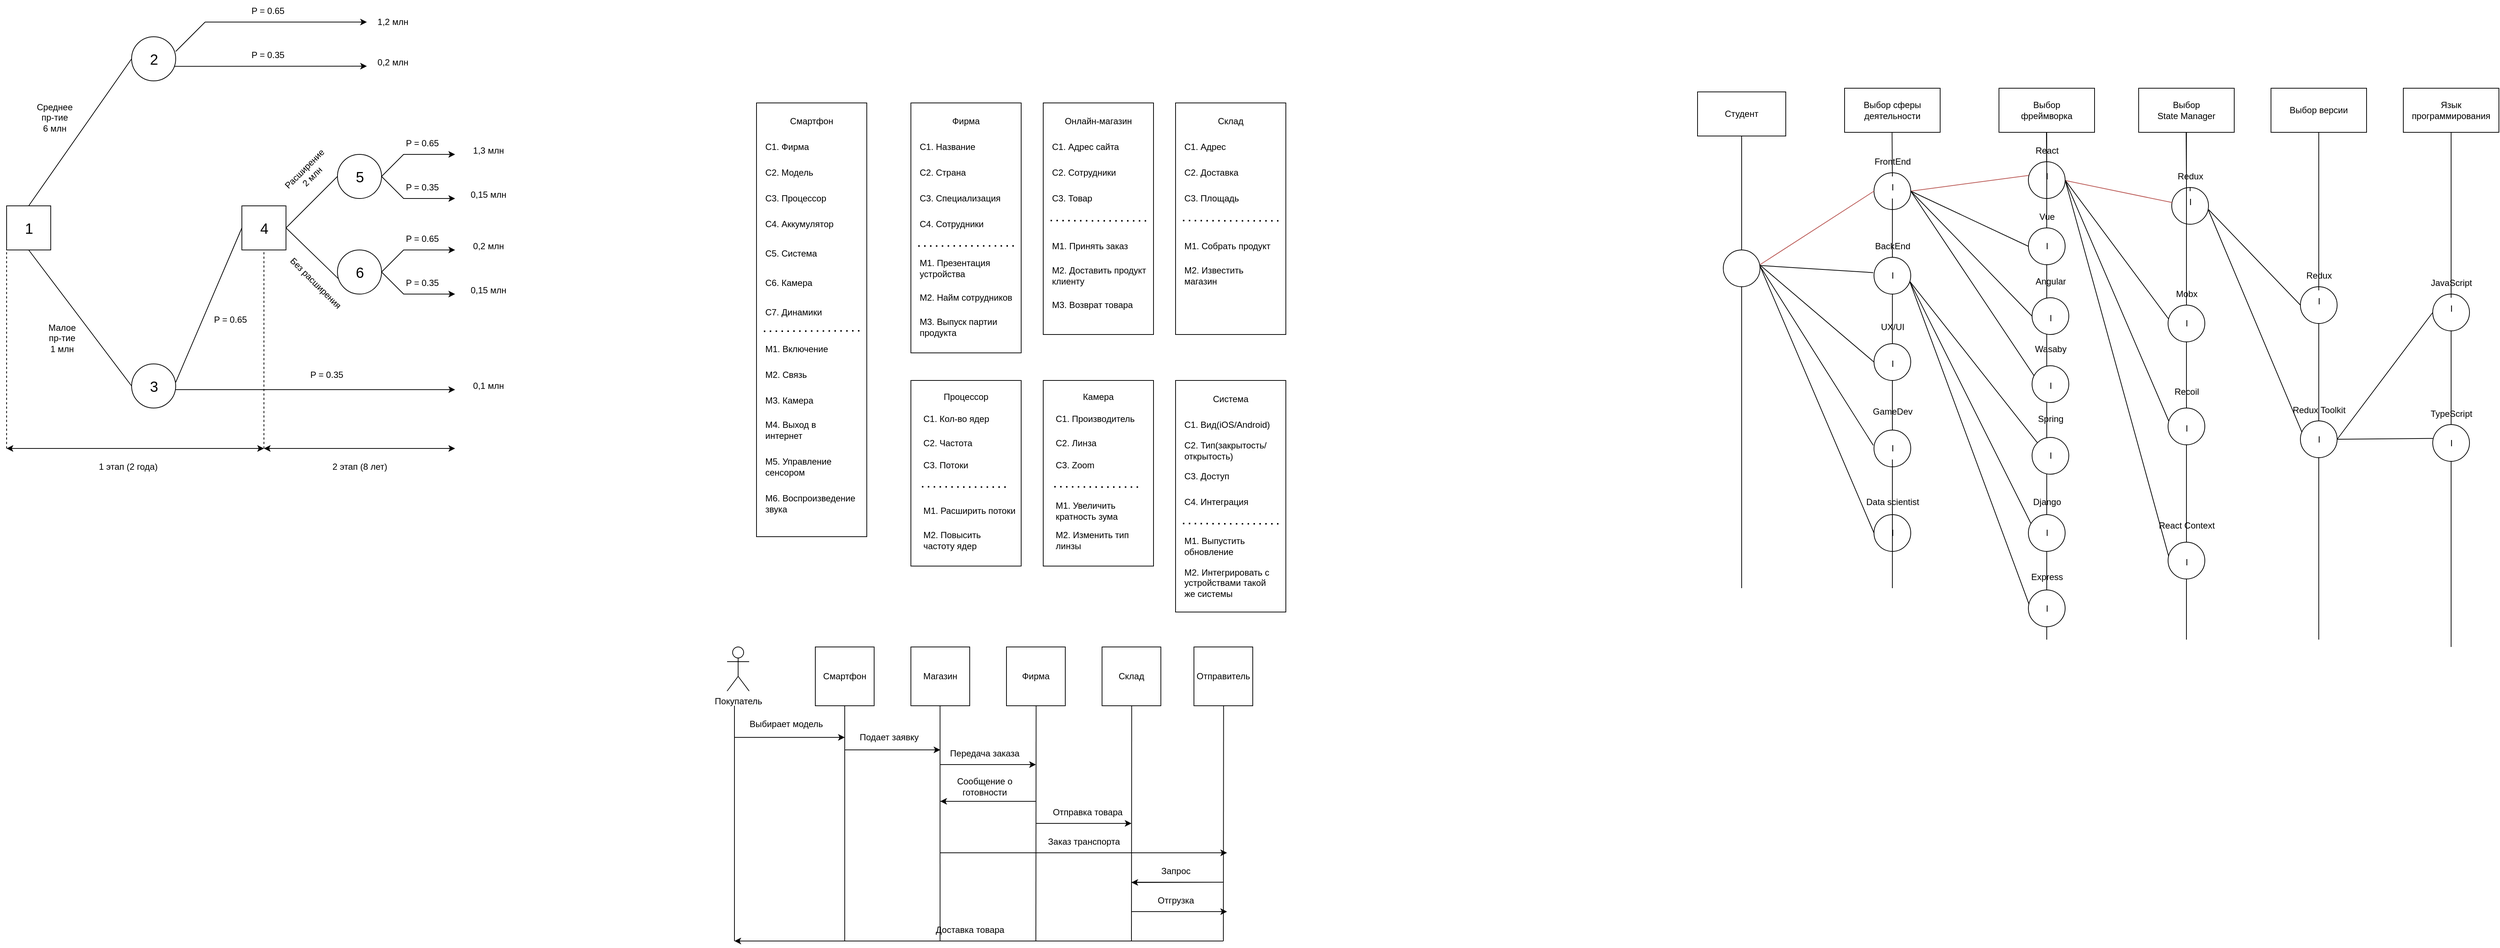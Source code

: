 <mxfile version="22.0.8" type="github">
  <diagram name="Страница 1" id="uUNT8eQwbnTHM8UVTARZ">
    <mxGraphModel dx="989" dy="543" grid="1" gridSize="10" guides="1" tooltips="1" connect="1" arrows="1" fold="1" page="1" pageScale="1" pageWidth="827" pageHeight="1169" math="0" shadow="0">
      <root>
        <mxCell id="0" />
        <mxCell id="1" parent="0" />
        <mxCell id="Hg1vw5_EPYKEqecedWPb-15" value="" style="ellipse;whiteSpace=wrap;html=1;" parent="1" vertex="1">
          <mxGeometry x="280" y="525" width="60" height="60" as="geometry" />
        </mxCell>
        <mxCell id="Hg1vw5_EPYKEqecedWPb-1" value="" style="rounded=0;whiteSpace=wrap;html=1;" parent="1" vertex="1">
          <mxGeometry x="110" y="310" width="60" height="60" as="geometry" />
        </mxCell>
        <mxCell id="Hg1vw5_EPYKEqecedWPb-2" value="&lt;font style=&quot;font-size: 20px;&quot;&gt;1&lt;/font&gt;" style="text;html=1;align=center;verticalAlign=middle;resizable=0;points=[];autosize=1;strokeColor=none;fillColor=none;" parent="1" vertex="1">
          <mxGeometry x="125" y="320" width="30" height="40" as="geometry" />
        </mxCell>
        <mxCell id="Hg1vw5_EPYKEqecedWPb-7" value="&lt;font style=&quot;font-size: 20px;&quot;&gt;3&lt;/font&gt;" style="text;html=1;align=center;verticalAlign=middle;resizable=0;points=[];autosize=1;strokeColor=none;fillColor=none;" parent="1" vertex="1">
          <mxGeometry x="295" y="535" width="30" height="40" as="geometry" />
        </mxCell>
        <mxCell id="Hg1vw5_EPYKEqecedWPb-10" value="" style="endArrow=none;html=1;rounded=0;entryX=0;entryY=0.5;entryDx=0;entryDy=0;" parent="1" edge="1">
          <mxGeometry width="50" height="50" relative="1" as="geometry">
            <mxPoint x="140" y="310" as="sourcePoint" />
            <mxPoint x="280" y="110" as="targetPoint" />
          </mxGeometry>
        </mxCell>
        <mxCell id="Hg1vw5_EPYKEqecedWPb-11" value="Среднее&lt;br&gt;пр-тие&lt;br&gt;6 млн" style="text;html=1;align=center;verticalAlign=middle;resizable=0;points=[];autosize=1;strokeColor=none;fillColor=none;" parent="1" vertex="1">
          <mxGeometry x="140" y="160" width="70" height="60" as="geometry" />
        </mxCell>
        <mxCell id="Hg1vw5_EPYKEqecedWPb-12" value="" style="endArrow=none;html=1;rounded=0;entryX=0;entryY=0.5;entryDx=0;entryDy=0;exitX=0.5;exitY=1;exitDx=0;exitDy=0;" parent="1" source="Hg1vw5_EPYKEqecedWPb-1" edge="1">
          <mxGeometry width="50" height="50" relative="1" as="geometry">
            <mxPoint x="170" y="450" as="sourcePoint" />
            <mxPoint x="280" y="555" as="targetPoint" />
          </mxGeometry>
        </mxCell>
        <mxCell id="Hg1vw5_EPYKEqecedWPb-13" value="Малое&lt;br&gt;пр-тие&lt;br&gt;1 млн" style="text;html=1;align=center;verticalAlign=middle;resizable=0;points=[];autosize=1;strokeColor=none;fillColor=none;" parent="1" vertex="1">
          <mxGeometry x="155" y="460" width="60" height="60" as="geometry" />
        </mxCell>
        <mxCell id="Hg1vw5_EPYKEqecedWPb-14" value="" style="ellipse;whiteSpace=wrap;html=1;" parent="1" vertex="1">
          <mxGeometry x="280" y="80" width="60" height="60" as="geometry" />
        </mxCell>
        <mxCell id="Hg1vw5_EPYKEqecedWPb-5" value="&lt;font style=&quot;font-size: 20px;&quot;&gt;2&lt;br&gt;&lt;/font&gt;" style="text;html=1;align=center;verticalAlign=middle;resizable=0;points=[];autosize=1;strokeColor=none;fillColor=none;" parent="1" vertex="1">
          <mxGeometry x="295" y="90" width="30" height="40" as="geometry" />
        </mxCell>
        <mxCell id="Hg1vw5_EPYKEqecedWPb-19" value="1,2 млн" style="text;html=1;align=center;verticalAlign=middle;resizable=0;points=[];autosize=1;strokeColor=none;fillColor=none;" parent="1" vertex="1">
          <mxGeometry x="600" y="45" width="70" height="30" as="geometry" />
        </mxCell>
        <mxCell id="Hg1vw5_EPYKEqecedWPb-20" value="" style="endArrow=classic;html=1;rounded=0;exitX=0.972;exitY=0.671;exitDx=0;exitDy=0;exitPerimeter=0;" parent="1" source="Hg1vw5_EPYKEqecedWPb-14" edge="1">
          <mxGeometry width="50" height="50" relative="1" as="geometry">
            <mxPoint x="340" y="120" as="sourcePoint" />
            <mxPoint x="600" y="120" as="targetPoint" />
          </mxGeometry>
        </mxCell>
        <mxCell id="Hg1vw5_EPYKEqecedWPb-21" value="0,2 млн" style="text;html=1;align=center;verticalAlign=middle;resizable=0;points=[];autosize=1;strokeColor=none;fillColor=none;" parent="1" vertex="1">
          <mxGeometry x="600" y="100" width="70" height="30" as="geometry" />
        </mxCell>
        <mxCell id="Hg1vw5_EPYKEqecedWPb-22" value="P = 0.65" style="text;html=1;align=center;verticalAlign=middle;resizable=0;points=[];autosize=1;strokeColor=none;fillColor=none;" parent="1" vertex="1">
          <mxGeometry x="430" y="30" width="70" height="30" as="geometry" />
        </mxCell>
        <mxCell id="Hg1vw5_EPYKEqecedWPb-23" value="P = 0.35" style="text;html=1;align=center;verticalAlign=middle;resizable=0;points=[];autosize=1;strokeColor=none;fillColor=none;" parent="1" vertex="1">
          <mxGeometry x="430" y="90" width="70" height="30" as="geometry" />
        </mxCell>
        <mxCell id="H5hdxGs5z8ajpBTjnKJJ-1" value="" style="endArrow=none;html=1;rounded=0;entryX=0;entryY=0.5;entryDx=0;entryDy=0;" parent="1" target="H5hdxGs5z8ajpBTjnKJJ-3" edge="1">
          <mxGeometry width="50" height="50" relative="1" as="geometry">
            <mxPoint x="340" y="550" as="sourcePoint" />
            <mxPoint x="430" y="320" as="targetPoint" />
          </mxGeometry>
        </mxCell>
        <mxCell id="H5hdxGs5z8ajpBTjnKJJ-3" value="" style="rounded=0;whiteSpace=wrap;html=1;" parent="1" vertex="1">
          <mxGeometry x="430" y="310" width="60" height="60" as="geometry" />
        </mxCell>
        <mxCell id="H5hdxGs5z8ajpBTjnKJJ-4" value="&lt;font style=&quot;font-size: 20px;&quot;&gt;4&lt;/font&gt;" style="text;html=1;align=center;verticalAlign=middle;resizable=0;points=[];autosize=1;strokeColor=none;fillColor=none;" parent="1" vertex="1">
          <mxGeometry x="445" y="320" width="30" height="40" as="geometry" />
        </mxCell>
        <mxCell id="H5hdxGs5z8ajpBTjnKJJ-5" value="" style="endArrow=none;html=1;rounded=0;" parent="1" edge="1">
          <mxGeometry width="50" height="50" relative="1" as="geometry">
            <mxPoint x="490" y="340" as="sourcePoint" />
            <mxPoint x="560" y="270" as="targetPoint" />
          </mxGeometry>
        </mxCell>
        <mxCell id="H5hdxGs5z8ajpBTjnKJJ-6" value="" style="endArrow=none;html=1;rounded=0;exitX=1;exitY=0.5;exitDx=0;exitDy=0;entryX=0.025;entryY=0.655;entryDx=0;entryDy=0;entryPerimeter=0;" parent="1" source="H5hdxGs5z8ajpBTjnKJJ-3" target="H5hdxGs5z8ajpBTjnKJJ-7" edge="1">
          <mxGeometry width="50" height="50" relative="1" as="geometry">
            <mxPoint x="500" y="350" as="sourcePoint" />
            <mxPoint x="560" y="410" as="targetPoint" />
          </mxGeometry>
        </mxCell>
        <mxCell id="H5hdxGs5z8ajpBTjnKJJ-7" value="" style="ellipse;whiteSpace=wrap;html=1;" parent="1" vertex="1">
          <mxGeometry x="560" y="370" width="60" height="60" as="geometry" />
        </mxCell>
        <mxCell id="H5hdxGs5z8ajpBTjnKJJ-8" value="" style="ellipse;whiteSpace=wrap;html=1;" parent="1" vertex="1">
          <mxGeometry x="560" y="240" width="60" height="60" as="geometry" />
        </mxCell>
        <mxCell id="H5hdxGs5z8ajpBTjnKJJ-9" value="&lt;font style=&quot;font-size: 20px;&quot;&gt;5&lt;br&gt;&lt;/font&gt;" style="text;html=1;align=center;verticalAlign=middle;resizable=0;points=[];autosize=1;strokeColor=none;fillColor=none;" parent="1" vertex="1">
          <mxGeometry x="575" y="250" width="30" height="40" as="geometry" />
        </mxCell>
        <mxCell id="H5hdxGs5z8ajpBTjnKJJ-10" value="&lt;font style=&quot;font-size: 20px;&quot;&gt;6&lt;br&gt;&lt;/font&gt;" style="text;html=1;align=center;verticalAlign=middle;resizable=0;points=[];autosize=1;strokeColor=none;fillColor=none;" parent="1" vertex="1">
          <mxGeometry x="575" y="380" width="30" height="40" as="geometry" />
        </mxCell>
        <mxCell id="PIUVCMxTnCxXkXqV_YHw-1" value="Расширение&lt;br&gt;2 млн" style="text;html=1;align=center;verticalAlign=middle;resizable=0;points=[];autosize=1;strokeColor=none;fillColor=none;rotation=-45;" parent="1" vertex="1">
          <mxGeometry x="475" y="245" width="90" height="40" as="geometry" />
        </mxCell>
        <mxCell id="PIUVCMxTnCxXkXqV_YHw-2" value="Без расширения" style="text;html=1;align=center;verticalAlign=middle;resizable=0;points=[];autosize=1;strokeColor=none;fillColor=none;rotation=45;" parent="1" vertex="1">
          <mxGeometry x="470" y="400" width="120" height="30" as="geometry" />
        </mxCell>
        <mxCell id="PIUVCMxTnCxXkXqV_YHw-4" value="" style="endArrow=classic;html=1;rounded=0;" parent="1" edge="1">
          <mxGeometry width="50" height="50" relative="1" as="geometry">
            <mxPoint x="620" y="270" as="sourcePoint" />
            <mxPoint x="720" y="240" as="targetPoint" />
            <Array as="points">
              <mxPoint x="650" y="240" />
            </Array>
          </mxGeometry>
        </mxCell>
        <mxCell id="PIUVCMxTnCxXkXqV_YHw-5" value="" style="endArrow=classic;html=1;rounded=0;" parent="1" target="Hg1vw5_EPYKEqecedWPb-19" edge="1">
          <mxGeometry width="50" height="50" relative="1" as="geometry">
            <mxPoint x="340" y="100" as="sourcePoint" />
            <mxPoint x="390" y="50" as="targetPoint" />
            <Array as="points">
              <mxPoint x="380" y="60" />
            </Array>
          </mxGeometry>
        </mxCell>
        <mxCell id="PIUVCMxTnCxXkXqV_YHw-6" value="" style="endArrow=classic;html=1;rounded=0;exitX=1;exitY=0.5;exitDx=0;exitDy=0;" parent="1" source="H5hdxGs5z8ajpBTjnKJJ-8" edge="1">
          <mxGeometry width="50" height="50" relative="1" as="geometry">
            <mxPoint x="630" y="280" as="sourcePoint" />
            <mxPoint x="720" y="300" as="targetPoint" />
            <Array as="points">
              <mxPoint x="650" y="300" />
            </Array>
          </mxGeometry>
        </mxCell>
        <mxCell id="PIUVCMxTnCxXkXqV_YHw-7" value="P = 0.65" style="text;html=1;align=center;verticalAlign=middle;resizable=0;points=[];autosize=1;strokeColor=none;fillColor=none;" parent="1" vertex="1">
          <mxGeometry x="640" y="210" width="70" height="30" as="geometry" />
        </mxCell>
        <mxCell id="PIUVCMxTnCxXkXqV_YHw-8" value="P = 0.35" style="text;html=1;align=center;verticalAlign=middle;resizable=0;points=[];autosize=1;strokeColor=none;fillColor=none;" parent="1" vertex="1">
          <mxGeometry x="640" y="270" width="70" height="30" as="geometry" />
        </mxCell>
        <mxCell id="PIUVCMxTnCxXkXqV_YHw-9" value="1,3 млн" style="text;html=1;align=center;verticalAlign=middle;resizable=0;points=[];autosize=1;strokeColor=none;fillColor=none;" parent="1" vertex="1">
          <mxGeometry x="730" y="220" width="70" height="30" as="geometry" />
        </mxCell>
        <mxCell id="PIUVCMxTnCxXkXqV_YHw-10" value="0,15&amp;nbsp;млн" style="text;html=1;align=center;verticalAlign=middle;resizable=0;points=[];autosize=1;strokeColor=none;fillColor=none;" parent="1" vertex="1">
          <mxGeometry x="730" y="280" width="70" height="30" as="geometry" />
        </mxCell>
        <mxCell id="PIUVCMxTnCxXkXqV_YHw-11" value="" style="endArrow=classic;html=1;rounded=0;" parent="1" edge="1">
          <mxGeometry width="50" height="50" relative="1" as="geometry">
            <mxPoint x="340" y="560" as="sourcePoint" />
            <mxPoint x="720" y="560" as="targetPoint" />
          </mxGeometry>
        </mxCell>
        <mxCell id="PIUVCMxTnCxXkXqV_YHw-12" value="0,1 млн" style="text;html=1;align=center;verticalAlign=middle;resizable=0;points=[];autosize=1;strokeColor=none;fillColor=none;" parent="1" vertex="1">
          <mxGeometry x="730" y="540" width="70" height="30" as="geometry" />
        </mxCell>
        <mxCell id="PIUVCMxTnCxXkXqV_YHw-13" value="" style="endArrow=classic;html=1;rounded=0;" parent="1" edge="1">
          <mxGeometry width="50" height="50" relative="1" as="geometry">
            <mxPoint x="620" y="400" as="sourcePoint" />
            <mxPoint x="720" y="370" as="targetPoint" />
            <Array as="points">
              <mxPoint x="650" y="370" />
            </Array>
          </mxGeometry>
        </mxCell>
        <mxCell id="PIUVCMxTnCxXkXqV_YHw-14" value="" style="endArrow=classic;html=1;rounded=0;exitX=1;exitY=0.5;exitDx=0;exitDy=0;" parent="1" edge="1">
          <mxGeometry width="50" height="50" relative="1" as="geometry">
            <mxPoint x="620" y="400" as="sourcePoint" />
            <mxPoint x="720" y="430" as="targetPoint" />
            <Array as="points">
              <mxPoint x="650" y="430" />
            </Array>
          </mxGeometry>
        </mxCell>
        <mxCell id="PIUVCMxTnCxXkXqV_YHw-15" value="P = 0.65" style="text;html=1;align=center;verticalAlign=middle;resizable=0;points=[];autosize=1;strokeColor=none;fillColor=none;" parent="1" vertex="1">
          <mxGeometry x="640" y="340" width="70" height="30" as="geometry" />
        </mxCell>
        <mxCell id="PIUVCMxTnCxXkXqV_YHw-16" value="P = 0.35" style="text;html=1;align=center;verticalAlign=middle;resizable=0;points=[];autosize=1;strokeColor=none;fillColor=none;" parent="1" vertex="1">
          <mxGeometry x="640" y="400" width="70" height="30" as="geometry" />
        </mxCell>
        <mxCell id="PIUVCMxTnCxXkXqV_YHw-17" value="0,2 млн" style="text;html=1;align=center;verticalAlign=middle;resizable=0;points=[];autosize=1;strokeColor=none;fillColor=none;" parent="1" vertex="1">
          <mxGeometry x="730" y="350" width="70" height="30" as="geometry" />
        </mxCell>
        <mxCell id="PIUVCMxTnCxXkXqV_YHw-18" value="0,15&amp;nbsp;млн" style="text;html=1;align=center;verticalAlign=middle;resizable=0;points=[];autosize=1;strokeColor=none;fillColor=none;" parent="1" vertex="1">
          <mxGeometry x="730" y="410" width="70" height="30" as="geometry" />
        </mxCell>
        <mxCell id="PIUVCMxTnCxXkXqV_YHw-19" value="P = 0.35" style="text;html=1;align=center;verticalAlign=middle;resizable=0;points=[];autosize=1;strokeColor=none;fillColor=none;" parent="1" vertex="1">
          <mxGeometry x="510" y="525" width="70" height="30" as="geometry" />
        </mxCell>
        <mxCell id="PIUVCMxTnCxXkXqV_YHw-20" value="" style="endArrow=classic;startArrow=classic;html=1;rounded=0;" parent="1" edge="1">
          <mxGeometry width="50" height="50" relative="1" as="geometry">
            <mxPoint x="110" y="640" as="sourcePoint" />
            <mxPoint x="460" y="640" as="targetPoint" />
          </mxGeometry>
        </mxCell>
        <mxCell id="PIUVCMxTnCxXkXqV_YHw-21" value="1 этап (2 года)" style="text;html=1;align=center;verticalAlign=middle;resizable=0;points=[];autosize=1;strokeColor=none;fillColor=none;" parent="1" vertex="1">
          <mxGeometry x="220" y="650" width="110" height="30" as="geometry" />
        </mxCell>
        <mxCell id="PIUVCMxTnCxXkXqV_YHw-22" value="" style="endArrow=classic;startArrow=classic;html=1;rounded=0;" parent="1" edge="1">
          <mxGeometry width="50" height="50" relative="1" as="geometry">
            <mxPoint x="460" y="640" as="sourcePoint" />
            <mxPoint x="720" y="640" as="targetPoint" />
          </mxGeometry>
        </mxCell>
        <mxCell id="PIUVCMxTnCxXkXqV_YHw-23" value="2 этап (8 лет)" style="text;html=1;align=center;verticalAlign=middle;resizable=0;points=[];autosize=1;strokeColor=none;fillColor=none;" parent="1" vertex="1">
          <mxGeometry x="540" y="650" width="100" height="30" as="geometry" />
        </mxCell>
        <mxCell id="PIUVCMxTnCxXkXqV_YHw-25" value="" style="endArrow=none;dashed=1;html=1;rounded=0;entryX=0;entryY=1;entryDx=0;entryDy=0;" parent="1" target="Hg1vw5_EPYKEqecedWPb-1" edge="1">
          <mxGeometry width="50" height="50" relative="1" as="geometry">
            <mxPoint x="110" y="640" as="sourcePoint" />
            <mxPoint x="165" y="590" as="targetPoint" />
          </mxGeometry>
        </mxCell>
        <mxCell id="PIUVCMxTnCxXkXqV_YHw-26" value="" style="endArrow=none;dashed=1;html=1;rounded=0;entryX=0.5;entryY=1;entryDx=0;entryDy=0;" parent="1" target="H5hdxGs5z8ajpBTjnKJJ-3" edge="1">
          <mxGeometry width="50" height="50" relative="1" as="geometry">
            <mxPoint x="460" y="640" as="sourcePoint" />
            <mxPoint x="464" y="370" as="targetPoint" />
          </mxGeometry>
        </mxCell>
        <mxCell id="PIUVCMxTnCxXkXqV_YHw-27" value="P = 0.65" style="text;html=1;align=center;verticalAlign=middle;resizable=0;points=[];autosize=1;strokeColor=none;fillColor=none;" parent="1" vertex="1">
          <mxGeometry x="379" y="450" width="70" height="30" as="geometry" />
        </mxCell>
        <mxCell id="9rh8Z_nLGWPY7v5qTch2-2" value="" style="rounded=0;whiteSpace=wrap;html=1;" parent="1" vertex="1">
          <mxGeometry x="1130" y="170" width="150" height="590" as="geometry" />
        </mxCell>
        <mxCell id="9rh8Z_nLGWPY7v5qTch2-3" value="Смартфон" style="text;html=1;strokeColor=none;fillColor=none;align=center;verticalAlign=middle;whiteSpace=wrap;rounded=0;" parent="1" vertex="1">
          <mxGeometry x="1175" y="180" width="60" height="30" as="geometry" />
        </mxCell>
        <mxCell id="9rh8Z_nLGWPY7v5qTch2-4" value="C1. Фирма" style="text;html=1;strokeColor=none;fillColor=none;align=left;verticalAlign=middle;whiteSpace=wrap;rounded=0;" parent="1" vertex="1">
          <mxGeometry x="1140" y="215" width="110" height="30" as="geometry" />
        </mxCell>
        <mxCell id="9rh8Z_nLGWPY7v5qTch2-5" value="C2. Модель" style="text;html=1;strokeColor=none;fillColor=none;align=left;verticalAlign=middle;whiteSpace=wrap;rounded=0;" parent="1" vertex="1">
          <mxGeometry x="1140" y="250" width="90" height="30" as="geometry" />
        </mxCell>
        <mxCell id="9rh8Z_nLGWPY7v5qTch2-6" value="C3. Процессор" style="text;html=1;strokeColor=none;fillColor=none;align=left;verticalAlign=middle;whiteSpace=wrap;rounded=0;" parent="1" vertex="1">
          <mxGeometry x="1140" y="285" width="115" height="30" as="geometry" />
        </mxCell>
        <mxCell id="9rh8Z_nLGWPY7v5qTch2-7" value="C5. Система" style="text;html=1;strokeColor=none;fillColor=none;align=left;verticalAlign=middle;whiteSpace=wrap;rounded=0;" parent="1" vertex="1">
          <mxGeometry x="1140" y="360" width="115" height="30" as="geometry" />
        </mxCell>
        <mxCell id="9rh8Z_nLGWPY7v5qTch2-8" value="C4. Аккумулятор" style="text;html=1;strokeColor=none;fillColor=none;align=left;verticalAlign=middle;whiteSpace=wrap;rounded=0;" parent="1" vertex="1">
          <mxGeometry x="1140" y="320" width="115" height="30" as="geometry" />
        </mxCell>
        <mxCell id="9rh8Z_nLGWPY7v5qTch2-9" value="C6. Камера" style="text;html=1;strokeColor=none;fillColor=none;align=left;verticalAlign=middle;whiteSpace=wrap;rounded=0;" parent="1" vertex="1">
          <mxGeometry x="1140" y="400" width="115" height="30" as="geometry" />
        </mxCell>
        <mxCell id="9rh8Z_nLGWPY7v5qTch2-10" value="C7. Динамики" style="text;html=1;strokeColor=none;fillColor=none;align=left;verticalAlign=middle;whiteSpace=wrap;rounded=0;" parent="1" vertex="1">
          <mxGeometry x="1140" y="440" width="115" height="30" as="geometry" />
        </mxCell>
        <mxCell id="9rh8Z_nLGWPY7v5qTch2-12" value="" style="rounded=0;whiteSpace=wrap;html=1;" parent="1" vertex="1">
          <mxGeometry x="1340" y="170" width="150" height="340" as="geometry" />
        </mxCell>
        <mxCell id="9rh8Z_nLGWPY7v5qTch2-13" value="Фирма" style="text;html=1;strokeColor=none;fillColor=none;align=center;verticalAlign=middle;whiteSpace=wrap;rounded=0;" parent="1" vertex="1">
          <mxGeometry x="1385" y="180" width="60" height="30" as="geometry" />
        </mxCell>
        <mxCell id="9rh8Z_nLGWPY7v5qTch2-14" value="C1. Название" style="text;html=1;strokeColor=none;fillColor=none;align=left;verticalAlign=middle;whiteSpace=wrap;rounded=0;" parent="1" vertex="1">
          <mxGeometry x="1350" y="215" width="90" height="30" as="geometry" />
        </mxCell>
        <mxCell id="9rh8Z_nLGWPY7v5qTch2-15" value="C2. Страна" style="text;html=1;strokeColor=none;fillColor=none;align=left;verticalAlign=middle;whiteSpace=wrap;rounded=0;" parent="1" vertex="1">
          <mxGeometry x="1350" y="250" width="90" height="30" as="geometry" />
        </mxCell>
        <mxCell id="9rh8Z_nLGWPY7v5qTch2-16" value="C3. Специализация" style="text;html=1;strokeColor=none;fillColor=none;align=left;verticalAlign=middle;whiteSpace=wrap;rounded=0;" parent="1" vertex="1">
          <mxGeometry x="1350" y="285" width="115" height="30" as="geometry" />
        </mxCell>
        <mxCell id="9rh8Z_nLGWPY7v5qTch2-18" value="C4. Сотрудники" style="text;html=1;strokeColor=none;fillColor=none;align=left;verticalAlign=middle;whiteSpace=wrap;rounded=0;" parent="1" vertex="1">
          <mxGeometry x="1350" y="320" width="130" height="30" as="geometry" />
        </mxCell>
        <mxCell id="9rh8Z_nLGWPY7v5qTch2-21" value="M1. Презентация устройства" style="text;html=1;strokeColor=none;fillColor=none;align=left;verticalAlign=middle;whiteSpace=wrap;rounded=0;" parent="1" vertex="1">
          <mxGeometry x="1350" y="380" width="130" height="30" as="geometry" />
        </mxCell>
        <mxCell id="9rh8Z_nLGWPY7v5qTch2-22" value="M2. Найм сотрудников" style="text;html=1;strokeColor=none;fillColor=none;align=left;verticalAlign=middle;whiteSpace=wrap;rounded=0;" parent="1" vertex="1">
          <mxGeometry x="1350" y="420" width="130" height="30" as="geometry" />
        </mxCell>
        <mxCell id="9rh8Z_nLGWPY7v5qTch2-23" value="M3. Выпуск партии продукта&amp;nbsp;" style="text;html=1;strokeColor=none;fillColor=none;align=left;verticalAlign=middle;whiteSpace=wrap;rounded=0;" parent="1" vertex="1">
          <mxGeometry x="1350" y="460" width="130" height="30" as="geometry" />
        </mxCell>
        <mxCell id="9rh8Z_nLGWPY7v5qTch2-24" value="" style="endArrow=none;dashed=1;html=1;dashPattern=1 3;strokeWidth=2;rounded=0;entryX=0.933;entryY=0.572;entryDx=0;entryDy=0;entryPerimeter=0;" parent="1" target="9rh8Z_nLGWPY7v5qTch2-12" edge="1">
          <mxGeometry width="50" height="50" relative="1" as="geometry">
            <mxPoint x="1350" y="364.6" as="sourcePoint" />
            <mxPoint x="1410" y="364.6" as="targetPoint" />
          </mxGeometry>
        </mxCell>
        <mxCell id="9rh8Z_nLGWPY7v5qTch2-25" value="M1. Включение" style="text;html=1;strokeColor=none;fillColor=none;align=left;verticalAlign=middle;whiteSpace=wrap;rounded=0;" parent="1" vertex="1">
          <mxGeometry x="1140" y="490" width="115" height="30" as="geometry" />
        </mxCell>
        <mxCell id="9rh8Z_nLGWPY7v5qTch2-26" value="M2. Связь" style="text;html=1;strokeColor=none;fillColor=none;align=left;verticalAlign=middle;whiteSpace=wrap;rounded=0;" parent="1" vertex="1">
          <mxGeometry x="1140" y="525" width="115" height="30" as="geometry" />
        </mxCell>
        <mxCell id="9rh8Z_nLGWPY7v5qTch2-27" value="M3. Камера" style="text;html=1;strokeColor=none;fillColor=none;align=left;verticalAlign=middle;whiteSpace=wrap;rounded=0;" parent="1" vertex="1">
          <mxGeometry x="1140" y="560" width="115" height="30" as="geometry" />
        </mxCell>
        <mxCell id="9rh8Z_nLGWPY7v5qTch2-28" value="M4. Выход в интернет" style="text;html=1;strokeColor=none;fillColor=none;align=left;verticalAlign=middle;whiteSpace=wrap;rounded=0;" parent="1" vertex="1">
          <mxGeometry x="1140" y="600" width="115" height="30" as="geometry" />
        </mxCell>
        <mxCell id="9rh8Z_nLGWPY7v5qTch2-29" value="M5. Управление сенсором" style="text;html=1;strokeColor=none;fillColor=none;align=left;verticalAlign=middle;whiteSpace=wrap;rounded=0;" parent="1" vertex="1">
          <mxGeometry x="1140" y="650" width="115" height="30" as="geometry" />
        </mxCell>
        <mxCell id="9rh8Z_nLGWPY7v5qTch2-32" value="" style="endArrow=none;dashed=1;html=1;dashPattern=1 3;strokeWidth=2;rounded=0;entryX=0.933;entryY=0.572;entryDx=0;entryDy=0;entryPerimeter=0;" parent="1" edge="1">
          <mxGeometry width="50" height="50" relative="1" as="geometry">
            <mxPoint x="1140" y="480.6" as="sourcePoint" />
            <mxPoint x="1270" y="480" as="targetPoint" />
          </mxGeometry>
        </mxCell>
        <mxCell id="9rh8Z_nLGWPY7v5qTch2-33" value="" style="rounded=0;whiteSpace=wrap;html=1;" parent="1" vertex="1">
          <mxGeometry x="1700" y="547.5" width="150" height="315" as="geometry" />
        </mxCell>
        <mxCell id="9rh8Z_nLGWPY7v5qTch2-34" value="Система" style="text;html=1;strokeColor=none;fillColor=none;align=center;verticalAlign=middle;whiteSpace=wrap;rounded=0;" parent="1" vertex="1">
          <mxGeometry x="1745" y="557.5" width="60" height="30" as="geometry" />
        </mxCell>
        <mxCell id="9rh8Z_nLGWPY7v5qTch2-35" value="C1. Вид(iOS/Android)" style="text;html=1;strokeColor=none;fillColor=none;align=left;verticalAlign=middle;whiteSpace=wrap;rounded=0;" parent="1" vertex="1">
          <mxGeometry x="1710" y="592.5" width="120" height="30" as="geometry" />
        </mxCell>
        <mxCell id="9rh8Z_nLGWPY7v5qTch2-36" value="C2. Тип(закрытость/открытость)" style="text;html=1;strokeColor=none;fillColor=none;align=left;verticalAlign=middle;whiteSpace=wrap;rounded=0;" parent="1" vertex="1">
          <mxGeometry x="1710" y="627.5" width="130" height="30" as="geometry" />
        </mxCell>
        <mxCell id="9rh8Z_nLGWPY7v5qTch2-37" value="C3. Доступ" style="text;html=1;strokeColor=none;fillColor=none;align=left;verticalAlign=middle;whiteSpace=wrap;rounded=0;" parent="1" vertex="1">
          <mxGeometry x="1710" y="662.5" width="115" height="30" as="geometry" />
        </mxCell>
        <mxCell id="9rh8Z_nLGWPY7v5qTch2-38" value="C4. Интеграция" style="text;html=1;strokeColor=none;fillColor=none;align=left;verticalAlign=middle;whiteSpace=wrap;rounded=0;" parent="1" vertex="1">
          <mxGeometry x="1710" y="697.5" width="130" height="30" as="geometry" />
        </mxCell>
        <mxCell id="9rh8Z_nLGWPY7v5qTch2-39" value="M1. Выпустить обновление" style="text;html=1;strokeColor=none;fillColor=none;align=left;verticalAlign=middle;whiteSpace=wrap;rounded=0;" parent="1" vertex="1">
          <mxGeometry x="1710" y="757.5" width="130" height="30" as="geometry" />
        </mxCell>
        <mxCell id="9rh8Z_nLGWPY7v5qTch2-40" value="M2. Интегрировать с устройствами такой же системы" style="text;html=1;strokeColor=none;fillColor=none;align=left;verticalAlign=middle;whiteSpace=wrap;rounded=0;" parent="1" vertex="1">
          <mxGeometry x="1710" y="807.5" width="130" height="30" as="geometry" />
        </mxCell>
        <mxCell id="9rh8Z_nLGWPY7v5qTch2-42" value="" style="endArrow=none;dashed=1;html=1;dashPattern=1 3;strokeWidth=2;rounded=0;entryX=0.933;entryY=0.619;entryDx=0;entryDy=0;entryPerimeter=0;" parent="1" target="9rh8Z_nLGWPY7v5qTch2-33" edge="1">
          <mxGeometry width="50" height="50" relative="1" as="geometry">
            <mxPoint x="1710" y="742.1" as="sourcePoint" />
            <mxPoint x="1770" y="742.1" as="targetPoint" />
            <Array as="points">
              <mxPoint x="1775" y="742.5" />
            </Array>
          </mxGeometry>
        </mxCell>
        <mxCell id="9rh8Z_nLGWPY7v5qTch2-43" value="M6. Воспроизведение звука" style="text;html=1;strokeColor=none;fillColor=none;align=left;verticalAlign=middle;whiteSpace=wrap;rounded=0;" parent="1" vertex="1">
          <mxGeometry x="1140" y="700" width="130" height="30" as="geometry" />
        </mxCell>
        <mxCell id="9rh8Z_nLGWPY7v5qTch2-44" value="" style="rounded=0;whiteSpace=wrap;html=1;" parent="1" vertex="1">
          <mxGeometry x="1520" y="547.5" width="150" height="252.5" as="geometry" />
        </mxCell>
        <mxCell id="9rh8Z_nLGWPY7v5qTch2-45" value="Камера" style="text;html=1;strokeColor=none;fillColor=none;align=center;verticalAlign=middle;whiteSpace=wrap;rounded=0;" parent="1" vertex="1">
          <mxGeometry x="1565" y="555" width="60" height="30" as="geometry" />
        </mxCell>
        <mxCell id="9rh8Z_nLGWPY7v5qTch2-46" value="C1. Производитель" style="text;html=1;strokeColor=none;fillColor=none;align=left;verticalAlign=middle;whiteSpace=wrap;rounded=0;" parent="1" vertex="1">
          <mxGeometry x="1535" y="585" width="120" height="30" as="geometry" />
        </mxCell>
        <mxCell id="9rh8Z_nLGWPY7v5qTch2-47" value="C2. Линза" style="text;html=1;strokeColor=none;fillColor=none;align=left;verticalAlign=middle;whiteSpace=wrap;rounded=0;" parent="1" vertex="1">
          <mxGeometry x="1535" y="617.5" width="130" height="30" as="geometry" />
        </mxCell>
        <mxCell id="9rh8Z_nLGWPY7v5qTch2-48" value="C3. Zoom" style="text;html=1;strokeColor=none;fillColor=none;align=left;verticalAlign=middle;whiteSpace=wrap;rounded=0;" parent="1" vertex="1">
          <mxGeometry x="1535" y="647.5" width="115" height="30" as="geometry" />
        </mxCell>
        <mxCell id="9rh8Z_nLGWPY7v5qTch2-50" value="M1. Увеличить кратность зума" style="text;html=1;strokeColor=none;fillColor=none;align=left;verticalAlign=middle;whiteSpace=wrap;rounded=0;" parent="1" vertex="1">
          <mxGeometry x="1535" y="710" width="130" height="30" as="geometry" />
        </mxCell>
        <mxCell id="9rh8Z_nLGWPY7v5qTch2-51" value="M2. Изменить тип линзы" style="text;html=1;strokeColor=none;fillColor=none;align=left;verticalAlign=middle;whiteSpace=wrap;rounded=0;" parent="1" vertex="1">
          <mxGeometry x="1535" y="750" width="130" height="30" as="geometry" />
        </mxCell>
        <mxCell id="9rh8Z_nLGWPY7v5qTch2-52" value="" style="endArrow=none;dashed=1;html=1;dashPattern=1 3;strokeWidth=2;rounded=0;" parent="1" edge="1">
          <mxGeometry width="50" height="50" relative="1" as="geometry">
            <mxPoint x="1535" y="692.1" as="sourcePoint" />
            <mxPoint x="1655" y="692.5" as="targetPoint" />
            <Array as="points">
              <mxPoint x="1600" y="692.5" />
              <mxPoint x="1645" y="692.5" />
            </Array>
          </mxGeometry>
        </mxCell>
        <mxCell id="9rh8Z_nLGWPY7v5qTch2-55" value="" style="rounded=0;whiteSpace=wrap;html=1;" parent="1" vertex="1">
          <mxGeometry x="1340" y="547.5" width="150" height="252.5" as="geometry" />
        </mxCell>
        <mxCell id="9rh8Z_nLGWPY7v5qTch2-56" value="Процессор" style="text;html=1;strokeColor=none;fillColor=none;align=center;verticalAlign=middle;whiteSpace=wrap;rounded=0;" parent="1" vertex="1">
          <mxGeometry x="1385" y="555" width="60" height="30" as="geometry" />
        </mxCell>
        <mxCell id="9rh8Z_nLGWPY7v5qTch2-57" value="C1. Кол-во ядер" style="text;html=1;strokeColor=none;fillColor=none;align=left;verticalAlign=middle;whiteSpace=wrap;rounded=0;" parent="1" vertex="1">
          <mxGeometry x="1355" y="585" width="120" height="30" as="geometry" />
        </mxCell>
        <mxCell id="9rh8Z_nLGWPY7v5qTch2-58" value="C2. Частота" style="text;html=1;strokeColor=none;fillColor=none;align=left;verticalAlign=middle;whiteSpace=wrap;rounded=0;" parent="1" vertex="1">
          <mxGeometry x="1355" y="617.5" width="130" height="30" as="geometry" />
        </mxCell>
        <mxCell id="9rh8Z_nLGWPY7v5qTch2-59" value="C3. Потоки" style="text;html=1;strokeColor=none;fillColor=none;align=left;verticalAlign=middle;whiteSpace=wrap;rounded=0;" parent="1" vertex="1">
          <mxGeometry x="1355" y="647.5" width="115" height="30" as="geometry" />
        </mxCell>
        <mxCell id="9rh8Z_nLGWPY7v5qTch2-60" value="M1. Расширить потоки" style="text;html=1;strokeColor=none;fillColor=none;align=left;verticalAlign=middle;whiteSpace=wrap;rounded=0;" parent="1" vertex="1">
          <mxGeometry x="1355" y="710" width="130" height="30" as="geometry" />
        </mxCell>
        <mxCell id="9rh8Z_nLGWPY7v5qTch2-61" value="M2. Повысить частоту ядер" style="text;html=1;strokeColor=none;fillColor=none;align=left;verticalAlign=middle;whiteSpace=wrap;rounded=0;" parent="1" vertex="1">
          <mxGeometry x="1355" y="750" width="125" height="30" as="geometry" />
        </mxCell>
        <mxCell id="9rh8Z_nLGWPY7v5qTch2-62" value="" style="endArrow=none;dashed=1;html=1;dashPattern=1 3;strokeWidth=2;rounded=0;" parent="1" edge="1">
          <mxGeometry width="50" height="50" relative="1" as="geometry">
            <mxPoint x="1355" y="692.1" as="sourcePoint" />
            <mxPoint x="1475" y="692.5" as="targetPoint" />
            <Array as="points">
              <mxPoint x="1420" y="692.5" />
              <mxPoint x="1465" y="692.5" />
            </Array>
          </mxGeometry>
        </mxCell>
        <mxCell id="9rh8Z_nLGWPY7v5qTch2-64" value="Склад" style="whiteSpace=wrap;html=1;aspect=fixed;" parent="1" vertex="1">
          <mxGeometry x="1600" y="910" width="80" height="80" as="geometry" />
        </mxCell>
        <mxCell id="9rh8Z_nLGWPY7v5qTch2-65" value="Покупатель" style="shape=umlActor;verticalLabelPosition=bottom;verticalAlign=top;html=1;outlineConnect=0;" parent="1" vertex="1">
          <mxGeometry x="1090" y="910" width="30" height="60" as="geometry" />
        </mxCell>
        <mxCell id="9rh8Z_nLGWPY7v5qTch2-76" value="Магазин" style="whiteSpace=wrap;html=1;aspect=fixed;" parent="1" vertex="1">
          <mxGeometry x="1340" y="910" width="80" height="80" as="geometry" />
        </mxCell>
        <mxCell id="9rh8Z_nLGWPY7v5qTch2-86" value="" style="rounded=0;whiteSpace=wrap;html=1;" parent="1" vertex="1">
          <mxGeometry x="1700" y="170" width="150" height="315" as="geometry" />
        </mxCell>
        <mxCell id="9rh8Z_nLGWPY7v5qTch2-87" value="Склад" style="text;html=1;strokeColor=none;fillColor=none;align=center;verticalAlign=middle;whiteSpace=wrap;rounded=0;" parent="1" vertex="1">
          <mxGeometry x="1745" y="180" width="60" height="30" as="geometry" />
        </mxCell>
        <mxCell id="9rh8Z_nLGWPY7v5qTch2-88" value="C1. Адрес" style="text;html=1;strokeColor=none;fillColor=none;align=left;verticalAlign=middle;whiteSpace=wrap;rounded=0;" parent="1" vertex="1">
          <mxGeometry x="1710" y="215" width="120" height="30" as="geometry" />
        </mxCell>
        <mxCell id="9rh8Z_nLGWPY7v5qTch2-89" value="C2. Доставка" style="text;html=1;strokeColor=none;fillColor=none;align=left;verticalAlign=middle;whiteSpace=wrap;rounded=0;" parent="1" vertex="1">
          <mxGeometry x="1710" y="250" width="130" height="30" as="geometry" />
        </mxCell>
        <mxCell id="9rh8Z_nLGWPY7v5qTch2-90" value="C3. Площадь" style="text;html=1;strokeColor=none;fillColor=none;align=left;verticalAlign=middle;whiteSpace=wrap;rounded=0;" parent="1" vertex="1">
          <mxGeometry x="1710" y="285" width="115" height="30" as="geometry" />
        </mxCell>
        <mxCell id="9rh8Z_nLGWPY7v5qTch2-92" value="M1. Собрать продукт" style="text;html=1;strokeColor=none;fillColor=none;align=left;verticalAlign=middle;whiteSpace=wrap;rounded=0;" parent="1" vertex="1">
          <mxGeometry x="1710" y="350" width="130" height="30" as="geometry" />
        </mxCell>
        <mxCell id="9rh8Z_nLGWPY7v5qTch2-94" value="" style="endArrow=none;dashed=1;html=1;dashPattern=1 3;strokeWidth=2;rounded=0;entryX=0.933;entryY=0.619;entryDx=0;entryDy=0;entryPerimeter=0;" parent="1" edge="1">
          <mxGeometry width="50" height="50" relative="1" as="geometry">
            <mxPoint x="1710" y="330" as="sourcePoint" />
            <mxPoint x="1839.95" y="330.385" as="targetPoint" />
            <Array as="points">
              <mxPoint x="1775" y="330.4" />
            </Array>
          </mxGeometry>
        </mxCell>
        <mxCell id="9rh8Z_nLGWPY7v5qTch2-97" value="" style="rounded=0;whiteSpace=wrap;html=1;" parent="1" vertex="1">
          <mxGeometry x="1520" y="170" width="150" height="315" as="geometry" />
        </mxCell>
        <mxCell id="9rh8Z_nLGWPY7v5qTch2-98" value="Онлайн-магазин" style="text;html=1;strokeColor=none;fillColor=none;align=center;verticalAlign=middle;whiteSpace=wrap;rounded=0;" parent="1" vertex="1">
          <mxGeometry x="1530" y="180" width="130" height="30" as="geometry" />
        </mxCell>
        <mxCell id="9rh8Z_nLGWPY7v5qTch2-99" value="C1. Адрес сайта" style="text;html=1;strokeColor=none;fillColor=none;align=left;verticalAlign=middle;whiteSpace=wrap;rounded=0;" parent="1" vertex="1">
          <mxGeometry x="1530" y="215" width="120" height="30" as="geometry" />
        </mxCell>
        <mxCell id="9rh8Z_nLGWPY7v5qTch2-100" value="C2. Сотрудники" style="text;html=1;strokeColor=none;fillColor=none;align=left;verticalAlign=middle;whiteSpace=wrap;rounded=0;" parent="1" vertex="1">
          <mxGeometry x="1530" y="250" width="130" height="30" as="geometry" />
        </mxCell>
        <mxCell id="9rh8Z_nLGWPY7v5qTch2-101" value="C3. Товар" style="text;html=1;strokeColor=none;fillColor=none;align=left;verticalAlign=middle;whiteSpace=wrap;rounded=0;" parent="1" vertex="1">
          <mxGeometry x="1530" y="285" width="115" height="30" as="geometry" />
        </mxCell>
        <mxCell id="9rh8Z_nLGWPY7v5qTch2-102" value="M1. Принять заказ" style="text;html=1;strokeColor=none;fillColor=none;align=left;verticalAlign=middle;whiteSpace=wrap;rounded=0;" parent="1" vertex="1">
          <mxGeometry x="1530" y="350" width="130" height="30" as="geometry" />
        </mxCell>
        <mxCell id="9rh8Z_nLGWPY7v5qTch2-103" value="M2. Доставить продукт клиенту" style="text;html=1;strokeColor=none;fillColor=none;align=left;verticalAlign=middle;whiteSpace=wrap;rounded=0;" parent="1" vertex="1">
          <mxGeometry x="1530" y="390" width="130" height="30" as="geometry" />
        </mxCell>
        <mxCell id="9rh8Z_nLGWPY7v5qTch2-104" value="" style="endArrow=none;dashed=1;html=1;dashPattern=1 3;strokeWidth=2;rounded=0;entryX=0.933;entryY=0.619;entryDx=0;entryDy=0;entryPerimeter=0;" parent="1" edge="1">
          <mxGeometry width="50" height="50" relative="1" as="geometry">
            <mxPoint x="1530" y="330" as="sourcePoint" />
            <mxPoint x="1659.95" y="330.385" as="targetPoint" />
            <Array as="points">
              <mxPoint x="1595" y="330.4" />
            </Array>
          </mxGeometry>
        </mxCell>
        <mxCell id="9rh8Z_nLGWPY7v5qTch2-105" value="M2. Известить магазин" style="text;html=1;strokeColor=none;fillColor=none;align=left;verticalAlign=middle;whiteSpace=wrap;rounded=0;" parent="1" vertex="1">
          <mxGeometry x="1710" y="390" width="130" height="30" as="geometry" />
        </mxCell>
        <mxCell id="9rh8Z_nLGWPY7v5qTch2-106" value="M3. Возврат товара" style="text;html=1;strokeColor=none;fillColor=none;align=left;verticalAlign=middle;whiteSpace=wrap;rounded=0;" parent="1" vertex="1">
          <mxGeometry x="1530" y="430" width="130" height="30" as="geometry" />
        </mxCell>
        <mxCell id="9rh8Z_nLGWPY7v5qTch2-108" value="Фирма" style="whiteSpace=wrap;html=1;aspect=fixed;" parent="1" vertex="1">
          <mxGeometry x="1470" y="910" width="80" height="80" as="geometry" />
        </mxCell>
        <mxCell id="9rh8Z_nLGWPY7v5qTch2-110" value="Отправитель" style="whiteSpace=wrap;html=1;aspect=fixed;" parent="1" vertex="1">
          <mxGeometry x="1725" y="910" width="80" height="80" as="geometry" />
        </mxCell>
        <mxCell id="9rh8Z_nLGWPY7v5qTch2-111" value="" style="endArrow=none;html=1;rounded=0;" parent="1" edge="1">
          <mxGeometry width="50" height="50" relative="1" as="geometry">
            <mxPoint x="1250" y="1310" as="sourcePoint" />
            <mxPoint x="1250" y="990" as="targetPoint" />
          </mxGeometry>
        </mxCell>
        <mxCell id="9rh8Z_nLGWPY7v5qTch2-113" value="" style="endArrow=classic;html=1;rounded=0;" parent="1" edge="1">
          <mxGeometry width="50" height="50" relative="1" as="geometry">
            <mxPoint x="1250" y="1050" as="sourcePoint" />
            <mxPoint x="1380" y="1050" as="targetPoint" />
          </mxGeometry>
        </mxCell>
        <mxCell id="9rh8Z_nLGWPY7v5qTch2-114" value="" style="endArrow=none;html=1;rounded=0;exitX=0.164;exitY=1;exitDx=0;exitDy=0;exitPerimeter=0;" parent="1" source="9rh8Z_nLGWPY7v5qTch2-136" edge="1">
          <mxGeometry width="50" height="50" relative="1" as="geometry">
            <mxPoint x="1379" y="1230" as="sourcePoint" />
            <mxPoint x="1379.66" y="990" as="targetPoint" />
          </mxGeometry>
        </mxCell>
        <mxCell id="9rh8Z_nLGWPY7v5qTch2-115" value="" style="endArrow=none;html=1;rounded=0;" parent="1" edge="1">
          <mxGeometry width="50" height="50" relative="1" as="geometry">
            <mxPoint x="1510" y="1310" as="sourcePoint" />
            <mxPoint x="1510.32" y="990" as="targetPoint" />
          </mxGeometry>
        </mxCell>
        <mxCell id="9rh8Z_nLGWPY7v5qTch2-116" value="" style="endArrow=none;html=1;rounded=0;" parent="1" edge="1">
          <mxGeometry width="50" height="50" relative="1" as="geometry">
            <mxPoint x="1640" y="1310" as="sourcePoint" />
            <mxPoint x="1640.32" y="990" as="targetPoint" />
          </mxGeometry>
        </mxCell>
        <mxCell id="9rh8Z_nLGWPY7v5qTch2-117" value="" style="endArrow=none;html=1;rounded=0;" parent="1" edge="1">
          <mxGeometry width="50" height="50" relative="1" as="geometry">
            <mxPoint x="1765" y="1310" as="sourcePoint" />
            <mxPoint x="1765.32" y="990" as="targetPoint" />
          </mxGeometry>
        </mxCell>
        <mxCell id="9rh8Z_nLGWPY7v5qTch2-118" value="" style="endArrow=classic;html=1;rounded=0;" parent="1" edge="1">
          <mxGeometry width="50" height="50" relative="1" as="geometry">
            <mxPoint x="1380" y="1070" as="sourcePoint" />
            <mxPoint x="1510" y="1070" as="targetPoint" />
          </mxGeometry>
        </mxCell>
        <mxCell id="9rh8Z_nLGWPY7v5qTch2-119" value="" style="endArrow=classic;html=1;rounded=0;" parent="1" edge="1">
          <mxGeometry width="50" height="50" relative="1" as="geometry">
            <mxPoint x="1380" y="1120" as="sourcePoint" />
            <mxPoint x="1380" y="1120" as="targetPoint" />
            <Array as="points">
              <mxPoint x="1510" y="1120" />
            </Array>
          </mxGeometry>
        </mxCell>
        <mxCell id="9rh8Z_nLGWPY7v5qTch2-120" value="" style="endArrow=classic;html=1;rounded=0;" parent="1" edge="1">
          <mxGeometry width="50" height="50" relative="1" as="geometry">
            <mxPoint x="1510" y="1150" as="sourcePoint" />
            <mxPoint x="1640" y="1150" as="targetPoint" />
          </mxGeometry>
        </mxCell>
        <mxCell id="9rh8Z_nLGWPY7v5qTch2-121" value="Смартфон" style="whiteSpace=wrap;html=1;aspect=fixed;" parent="1" vertex="1">
          <mxGeometry x="1210" y="910" width="80" height="80" as="geometry" />
        </mxCell>
        <mxCell id="9rh8Z_nLGWPY7v5qTch2-122" value="Подает заявку" style="text;html=1;align=center;verticalAlign=middle;resizable=0;points=[];autosize=1;strokeColor=none;fillColor=none;" parent="1" vertex="1">
          <mxGeometry x="1255" y="1018" width="110" height="30" as="geometry" />
        </mxCell>
        <mxCell id="9rh8Z_nLGWPY7v5qTch2-123" value="" style="endArrow=classic;html=1;rounded=0;" parent="1" edge="1">
          <mxGeometry width="50" height="50" relative="1" as="geometry">
            <mxPoint x="1100" y="1033" as="sourcePoint" />
            <mxPoint x="1250" y="1033" as="targetPoint" />
          </mxGeometry>
        </mxCell>
        <mxCell id="9rh8Z_nLGWPY7v5qTch2-124" value="" style="endArrow=none;html=1;rounded=0;" parent="1" edge="1">
          <mxGeometry width="50" height="50" relative="1" as="geometry">
            <mxPoint x="1100" y="1310" as="sourcePoint" />
            <mxPoint x="1100" y="990" as="targetPoint" />
          </mxGeometry>
        </mxCell>
        <mxCell id="9rh8Z_nLGWPY7v5qTch2-125" value="Выбирает модель" style="text;html=1;align=center;verticalAlign=middle;resizable=0;points=[];autosize=1;strokeColor=none;fillColor=none;" parent="1" vertex="1">
          <mxGeometry x="1110" y="1000" width="120" height="30" as="geometry" />
        </mxCell>
        <mxCell id="9rh8Z_nLGWPY7v5qTch2-126" value="Передача заказа" style="text;html=1;align=center;verticalAlign=middle;resizable=0;points=[];autosize=1;strokeColor=none;fillColor=none;" parent="1" vertex="1">
          <mxGeometry x="1380" y="1040" width="120" height="30" as="geometry" />
        </mxCell>
        <mxCell id="9rh8Z_nLGWPY7v5qTch2-127" value="&lt;font style=&quot;font-size: 12px;&quot;&gt;Сообщение о &lt;br&gt;готовности&lt;/font&gt;" style="text;html=1;align=center;verticalAlign=middle;resizable=0;points=[];autosize=1;strokeColor=none;fillColor=none;" parent="1" vertex="1">
          <mxGeometry x="1390" y="1080" width="100" height="40" as="geometry" />
        </mxCell>
        <mxCell id="9rh8Z_nLGWPY7v5qTch2-128" value="Отправка товара" style="text;html=1;align=center;verticalAlign=middle;resizable=0;points=[];autosize=1;strokeColor=none;fillColor=none;" parent="1" vertex="1">
          <mxGeometry x="1520" y="1120" width="120" height="30" as="geometry" />
        </mxCell>
        <mxCell id="9rh8Z_nLGWPY7v5qTch2-129" value="Запрос" style="text;html=1;align=center;verticalAlign=middle;resizable=0;points=[];autosize=1;strokeColor=none;fillColor=none;" parent="1" vertex="1">
          <mxGeometry x="1670" y="1200" width="60" height="30" as="geometry" />
        </mxCell>
        <mxCell id="9rh8Z_nLGWPY7v5qTch2-130" value="" style="endArrow=classic;html=1;rounded=0;" parent="1" edge="1">
          <mxGeometry width="50" height="50" relative="1" as="geometry">
            <mxPoint x="1380" y="1190" as="sourcePoint" />
            <mxPoint x="1770" y="1190" as="targetPoint" />
          </mxGeometry>
        </mxCell>
        <mxCell id="9rh8Z_nLGWPY7v5qTch2-131" value="Заказ транспорта" style="text;html=1;align=center;verticalAlign=middle;resizable=0;points=[];autosize=1;strokeColor=none;fillColor=none;" parent="1" vertex="1">
          <mxGeometry x="1510" y="1160" width="130" height="30" as="geometry" />
        </mxCell>
        <mxCell id="9rh8Z_nLGWPY7v5qTch2-132" value="" style="endArrow=classic;html=1;rounded=0;" parent="1" edge="1">
          <mxGeometry width="50" height="50" relative="1" as="geometry">
            <mxPoint x="1640" y="1230" as="sourcePoint" />
            <mxPoint x="1640" y="1230.34" as="targetPoint" />
            <Array as="points">
              <mxPoint x="1765" y="1230" />
            </Array>
          </mxGeometry>
        </mxCell>
        <mxCell id="9rh8Z_nLGWPY7v5qTch2-133" value="Отгрузка" style="text;html=1;align=center;verticalAlign=middle;resizable=0;points=[];autosize=1;strokeColor=none;fillColor=none;" parent="1" vertex="1">
          <mxGeometry x="1660" y="1240" width="80" height="30" as="geometry" />
        </mxCell>
        <mxCell id="9rh8Z_nLGWPY7v5qTch2-134" value="" style="endArrow=classic;html=1;rounded=0;" parent="1" edge="1">
          <mxGeometry width="50" height="50" relative="1" as="geometry">
            <mxPoint x="1640" y="1270" as="sourcePoint" />
            <mxPoint x="1770" y="1270" as="targetPoint" />
            <Array as="points" />
          </mxGeometry>
        </mxCell>
        <mxCell id="9rh8Z_nLGWPY7v5qTch2-135" value="" style="endArrow=classic;html=1;rounded=0;" parent="1" edge="1">
          <mxGeometry width="50" height="50" relative="1" as="geometry">
            <mxPoint x="1640" y="1310" as="sourcePoint" />
            <mxPoint x="1100" y="1310" as="targetPoint" />
            <Array as="points">
              <mxPoint x="1765" y="1310" />
            </Array>
          </mxGeometry>
        </mxCell>
        <mxCell id="9rh8Z_nLGWPY7v5qTch2-136" value="Доставка товара" style="text;html=1;align=center;verticalAlign=middle;resizable=0;points=[];autosize=1;strokeColor=none;fillColor=none;" parent="1" vertex="1">
          <mxGeometry x="1360" y="1280" width="120" height="30" as="geometry" />
        </mxCell>
        <mxCell id="Zs_fDtwDhPdnNZSnasrj-1" value="Студент" style="rounded=0;whiteSpace=wrap;html=1;" vertex="1" parent="1">
          <mxGeometry x="2410" y="155" width="120" height="60" as="geometry" />
        </mxCell>
        <mxCell id="Zs_fDtwDhPdnNZSnasrj-2" value="" style="endArrow=none;html=1;rounded=0;entryX=0.5;entryY=1;entryDx=0;entryDy=0;" edge="1" parent="1" target="Zs_fDtwDhPdnNZSnasrj-1">
          <mxGeometry width="50" height="50" relative="1" as="geometry">
            <mxPoint x="2470" y="830" as="sourcePoint" />
            <mxPoint x="2600" y="260" as="targetPoint" />
          </mxGeometry>
        </mxCell>
        <mxCell id="Zs_fDtwDhPdnNZSnasrj-3" value="" style="ellipse;whiteSpace=wrap;html=1;aspect=fixed;" vertex="1" parent="1">
          <mxGeometry x="2445" y="370" width="50" height="50" as="geometry" />
        </mxCell>
        <mxCell id="Zs_fDtwDhPdnNZSnasrj-4" value="Выбор сферы деятельности" style="rounded=0;whiteSpace=wrap;html=1;" vertex="1" parent="1">
          <mxGeometry x="2610" y="150" width="130" height="60" as="geometry" />
        </mxCell>
        <mxCell id="Zs_fDtwDhPdnNZSnasrj-5" value="" style="endArrow=none;html=1;rounded=0;entryX=0.5;entryY=1;entryDx=0;entryDy=0;" edge="1" parent="1">
          <mxGeometry width="50" height="50" relative="1" as="geometry">
            <mxPoint x="2675" y="270" as="sourcePoint" />
            <mxPoint x="2674.58" y="210" as="targetPoint" />
          </mxGeometry>
        </mxCell>
        <mxCell id="Zs_fDtwDhPdnNZSnasrj-6" value="" style="ellipse;whiteSpace=wrap;html=1;aspect=fixed;" vertex="1" parent="1">
          <mxGeometry x="2650" y="265" width="50" height="50" as="geometry" />
        </mxCell>
        <mxCell id="Zs_fDtwDhPdnNZSnasrj-8" value="" style="endArrow=none;html=1;rounded=0;entryX=0.5;entryY=1;entryDx=0;entryDy=0;" edge="1" parent="1" source="Zs_fDtwDhPdnNZSnasrj-22" target="Zs_fDtwDhPdnNZSnasrj-7">
          <mxGeometry width="50" height="50" relative="1" as="geometry">
            <mxPoint x="2675" y="830" as="sourcePoint" />
            <mxPoint x="2674.58" y="210" as="targetPoint" />
          </mxGeometry>
        </mxCell>
        <mxCell id="Zs_fDtwDhPdnNZSnasrj-7" value="" style="ellipse;whiteSpace=wrap;html=1;aspect=fixed;" vertex="1" parent="1">
          <mxGeometry x="2650" y="380" width="50" height="50" as="geometry" />
        </mxCell>
        <mxCell id="Zs_fDtwDhPdnNZSnasrj-9" value="" style="ellipse;whiteSpace=wrap;html=1;aspect=fixed;" vertex="1" parent="1">
          <mxGeometry x="2650" y="497.5" width="50" height="50" as="geometry" />
        </mxCell>
        <mxCell id="Zs_fDtwDhPdnNZSnasrj-10" value="" style="ellipse;whiteSpace=wrap;html=1;aspect=fixed;" vertex="1" parent="1">
          <mxGeometry x="2650" y="615" width="50" height="50" as="geometry" />
        </mxCell>
        <mxCell id="Zs_fDtwDhPdnNZSnasrj-11" value="" style="ellipse;whiteSpace=wrap;html=1;aspect=fixed;" vertex="1" parent="1">
          <mxGeometry x="2650" y="730" width="50" height="50" as="geometry" />
        </mxCell>
        <mxCell id="Zs_fDtwDhPdnNZSnasrj-14" value="" style="endArrow=none;html=1;rounded=0;entryX=0.5;entryY=1;entryDx=0;entryDy=0;" edge="1" parent="1" source="Zs_fDtwDhPdnNZSnasrj-19" target="Zs_fDtwDhPdnNZSnasrj-13">
          <mxGeometry width="50" height="50" relative="1" as="geometry">
            <mxPoint x="2675" y="380" as="sourcePoint" />
            <mxPoint x="2674.58" y="210" as="targetPoint" />
          </mxGeometry>
        </mxCell>
        <mxCell id="Zs_fDtwDhPdnNZSnasrj-13" value="FrontEnd" style="text;html=1;align=center;verticalAlign=middle;resizable=0;points=[];autosize=1;strokeColor=none;fillColor=none;" vertex="1" parent="1">
          <mxGeometry x="2640" y="235" width="70" height="30" as="geometry" />
        </mxCell>
        <mxCell id="Zs_fDtwDhPdnNZSnasrj-15" value="BackEnd" style="text;html=1;align=center;verticalAlign=middle;resizable=0;points=[];autosize=1;strokeColor=none;fillColor=none;" vertex="1" parent="1">
          <mxGeometry x="2640" y="350" width="70" height="30" as="geometry" />
        </mxCell>
        <mxCell id="Zs_fDtwDhPdnNZSnasrj-16" value="UX/UI" style="text;html=1;align=center;verticalAlign=middle;resizable=0;points=[];autosize=1;strokeColor=none;fillColor=none;" vertex="1" parent="1">
          <mxGeometry x="2645" y="460" width="60" height="30" as="geometry" />
        </mxCell>
        <mxCell id="Zs_fDtwDhPdnNZSnasrj-17" value="GameDev" style="text;html=1;align=center;verticalAlign=middle;resizable=0;points=[];autosize=1;strokeColor=none;fillColor=none;" vertex="1" parent="1">
          <mxGeometry x="2635" y="575" width="80" height="30" as="geometry" />
        </mxCell>
        <mxCell id="Zs_fDtwDhPdnNZSnasrj-18" value="Data scientist" style="text;html=1;align=center;verticalAlign=middle;resizable=0;points=[];autosize=1;strokeColor=none;fillColor=none;" vertex="1" parent="1">
          <mxGeometry x="2625" y="697.5" width="100" height="30" as="geometry" />
        </mxCell>
        <mxCell id="Zs_fDtwDhPdnNZSnasrj-20" value="" style="endArrow=none;html=1;rounded=0;entryX=0.5;entryY=1;entryDx=0;entryDy=0;" edge="1" parent="1" source="Zs_fDtwDhPdnNZSnasrj-7" target="Zs_fDtwDhPdnNZSnasrj-19">
          <mxGeometry width="50" height="50" relative="1" as="geometry">
            <mxPoint x="2675" y="380" as="sourcePoint" />
            <mxPoint x="2675" y="265" as="targetPoint" />
          </mxGeometry>
        </mxCell>
        <mxCell id="Zs_fDtwDhPdnNZSnasrj-19" value="I" style="text;html=1;align=center;verticalAlign=middle;resizable=0;points=[];autosize=1;strokeColor=none;fillColor=none;" vertex="1" parent="1">
          <mxGeometry x="2660" y="270" width="30" height="30" as="geometry" />
        </mxCell>
        <mxCell id="Zs_fDtwDhPdnNZSnasrj-21" value="I" style="text;html=1;align=center;verticalAlign=middle;resizable=0;points=[];autosize=1;strokeColor=none;fillColor=none;" vertex="1" parent="1">
          <mxGeometry x="2660" y="390" width="30" height="30" as="geometry" />
        </mxCell>
        <mxCell id="Zs_fDtwDhPdnNZSnasrj-23" value="" style="endArrow=none;html=1;rounded=0;entryX=0.5;entryY=1;entryDx=0;entryDy=0;" edge="1" parent="1" target="Zs_fDtwDhPdnNZSnasrj-22">
          <mxGeometry width="50" height="50" relative="1" as="geometry">
            <mxPoint x="2675" y="830" as="sourcePoint" />
            <mxPoint x="2675" y="430" as="targetPoint" />
          </mxGeometry>
        </mxCell>
        <mxCell id="Zs_fDtwDhPdnNZSnasrj-22" value="I" style="text;html=1;align=center;verticalAlign=middle;resizable=0;points=[];autosize=1;strokeColor=none;fillColor=none;" vertex="1" parent="1">
          <mxGeometry x="2660" y="625" width="30" height="30" as="geometry" />
        </mxCell>
        <mxCell id="Zs_fDtwDhPdnNZSnasrj-25" value="I" style="text;html=1;align=center;verticalAlign=middle;resizable=0;points=[];autosize=1;strokeColor=none;fillColor=none;" vertex="1" parent="1">
          <mxGeometry x="2660" y="510" width="30" height="30" as="geometry" />
        </mxCell>
        <mxCell id="Zs_fDtwDhPdnNZSnasrj-26" value="I" style="text;html=1;align=center;verticalAlign=middle;resizable=0;points=[];autosize=1;strokeColor=none;fillColor=none;" vertex="1" parent="1">
          <mxGeometry x="2660" y="740" width="30" height="30" as="geometry" />
        </mxCell>
        <mxCell id="Zs_fDtwDhPdnNZSnasrj-47" value="Выбор &lt;br&gt;фреймворка" style="rounded=0;whiteSpace=wrap;html=1;" vertex="1" parent="1">
          <mxGeometry x="2820" y="150" width="130" height="60" as="geometry" />
        </mxCell>
        <mxCell id="Zs_fDtwDhPdnNZSnasrj-48" value="" style="endArrow=none;html=1;rounded=0;entryX=0.5;entryY=1;entryDx=0;entryDy=0;" edge="1" parent="1">
          <mxGeometry width="50" height="50" relative="1" as="geometry">
            <mxPoint x="2885" y="270" as="sourcePoint" />
            <mxPoint x="2884.58" y="210" as="targetPoint" />
          </mxGeometry>
        </mxCell>
        <mxCell id="Zs_fDtwDhPdnNZSnasrj-49" value="" style="ellipse;whiteSpace=wrap;html=1;aspect=fixed;" vertex="1" parent="1">
          <mxGeometry x="2860" y="250" width="50" height="50" as="geometry" />
        </mxCell>
        <mxCell id="Zs_fDtwDhPdnNZSnasrj-50" value="" style="endArrow=none;html=1;rounded=0;entryX=0.5;entryY=1;entryDx=0;entryDy=0;" edge="1" parent="1" target="Zs_fDtwDhPdnNZSnasrj-47">
          <mxGeometry width="50" height="50" relative="1" as="geometry">
            <mxPoint x="2885" y="900" as="sourcePoint" />
            <mxPoint x="2884.58" y="210" as="targetPoint" />
          </mxGeometry>
        </mxCell>
        <mxCell id="Zs_fDtwDhPdnNZSnasrj-51" value="" style="ellipse;whiteSpace=wrap;html=1;aspect=fixed;" vertex="1" parent="1">
          <mxGeometry x="2860" y="340" width="50" height="50" as="geometry" />
        </mxCell>
        <mxCell id="Zs_fDtwDhPdnNZSnasrj-52" value="" style="ellipse;whiteSpace=wrap;html=1;aspect=fixed;" vertex="1" parent="1">
          <mxGeometry x="2865" y="435" width="50" height="50" as="geometry" />
        </mxCell>
        <mxCell id="Zs_fDtwDhPdnNZSnasrj-53" value="" style="ellipse;whiteSpace=wrap;html=1;aspect=fixed;" vertex="1" parent="1">
          <mxGeometry x="2865" y="625" width="50" height="50" as="geometry" />
        </mxCell>
        <mxCell id="Zs_fDtwDhPdnNZSnasrj-54" value="" style="ellipse;whiteSpace=wrap;html=1;aspect=fixed;" vertex="1" parent="1">
          <mxGeometry x="2860" y="730" width="50" height="50" as="geometry" />
        </mxCell>
        <mxCell id="Zs_fDtwDhPdnNZSnasrj-55" value="" style="endArrow=none;html=1;rounded=0;entryX=0.5;entryY=1;entryDx=0;entryDy=0;" edge="1" parent="1" source="Zs_fDtwDhPdnNZSnasrj-62" target="Zs_fDtwDhPdnNZSnasrj-56">
          <mxGeometry width="50" height="50" relative="1" as="geometry">
            <mxPoint x="2885" y="365" as="sourcePoint" />
            <mxPoint x="2884.58" y="195" as="targetPoint" />
          </mxGeometry>
        </mxCell>
        <mxCell id="Zs_fDtwDhPdnNZSnasrj-56" value="React" style="text;html=1;align=center;verticalAlign=middle;resizable=0;points=[];autosize=1;strokeColor=none;fillColor=none;" vertex="1" parent="1">
          <mxGeometry x="2860" y="220" width="50" height="30" as="geometry" />
        </mxCell>
        <mxCell id="Zs_fDtwDhPdnNZSnasrj-57" value="Vue" style="text;html=1;align=center;verticalAlign=middle;resizable=0;points=[];autosize=1;strokeColor=none;fillColor=none;" vertex="1" parent="1">
          <mxGeometry x="2865" y="310" width="40" height="30" as="geometry" />
        </mxCell>
        <mxCell id="Zs_fDtwDhPdnNZSnasrj-58" value="Angular" style="text;html=1;align=center;verticalAlign=middle;resizable=0;points=[];autosize=1;strokeColor=none;fillColor=none;" vertex="1" parent="1">
          <mxGeometry x="2860" y="397.5" width="60" height="30" as="geometry" />
        </mxCell>
        <mxCell id="Zs_fDtwDhPdnNZSnasrj-59" value="Spring" style="text;html=1;align=center;verticalAlign=middle;resizable=0;points=[];autosize=1;strokeColor=none;fillColor=none;" vertex="1" parent="1">
          <mxGeometry x="2860" y="585" width="60" height="30" as="geometry" />
        </mxCell>
        <mxCell id="Zs_fDtwDhPdnNZSnasrj-60" value="Django" style="text;html=1;align=center;verticalAlign=middle;resizable=0;points=[];autosize=1;strokeColor=none;fillColor=none;" vertex="1" parent="1">
          <mxGeometry x="2855" y="697.5" width="60" height="30" as="geometry" />
        </mxCell>
        <mxCell id="Zs_fDtwDhPdnNZSnasrj-62" value="I" style="text;html=1;align=center;verticalAlign=middle;resizable=0;points=[];autosize=1;strokeColor=none;fillColor=none;" vertex="1" parent="1">
          <mxGeometry x="2870" y="255" width="30" height="30" as="geometry" />
        </mxCell>
        <mxCell id="Zs_fDtwDhPdnNZSnasrj-63" value="I" style="text;html=1;align=center;verticalAlign=middle;resizable=0;points=[];autosize=1;strokeColor=none;fillColor=none;" vertex="1" parent="1">
          <mxGeometry x="2870" y="350" width="30" height="30" as="geometry" />
        </mxCell>
        <mxCell id="Zs_fDtwDhPdnNZSnasrj-65" value="I" style="text;html=1;align=center;verticalAlign=middle;resizable=0;points=[];autosize=1;strokeColor=none;fillColor=none;" vertex="1" parent="1">
          <mxGeometry x="2875" y="635" width="30" height="30" as="geometry" />
        </mxCell>
        <mxCell id="Zs_fDtwDhPdnNZSnasrj-66" value="I" style="text;html=1;align=center;verticalAlign=middle;resizable=0;points=[];autosize=1;strokeColor=none;fillColor=none;" vertex="1" parent="1">
          <mxGeometry x="2875" y="447.5" width="30" height="30" as="geometry" />
        </mxCell>
        <mxCell id="Zs_fDtwDhPdnNZSnasrj-67" value="I" style="text;html=1;align=center;verticalAlign=middle;resizable=0;points=[];autosize=1;strokeColor=none;fillColor=none;" vertex="1" parent="1">
          <mxGeometry x="2870" y="740" width="30" height="30" as="geometry" />
        </mxCell>
        <mxCell id="Zs_fDtwDhPdnNZSnasrj-71" value="" style="ellipse;whiteSpace=wrap;html=1;aspect=fixed;" vertex="1" parent="1">
          <mxGeometry x="2865" y="527.5" width="50" height="50" as="geometry" />
        </mxCell>
        <mxCell id="Zs_fDtwDhPdnNZSnasrj-72" value="Wasaby" style="text;html=1;align=center;verticalAlign=middle;resizable=0;points=[];autosize=1;strokeColor=none;fillColor=none;" vertex="1" parent="1">
          <mxGeometry x="2855" y="490" width="70" height="30" as="geometry" />
        </mxCell>
        <mxCell id="Zs_fDtwDhPdnNZSnasrj-73" value="I" style="text;html=1;align=center;verticalAlign=middle;resizable=0;points=[];autosize=1;strokeColor=none;fillColor=none;" vertex="1" parent="1">
          <mxGeometry x="2875" y="540" width="30" height="30" as="geometry" />
        </mxCell>
        <mxCell id="Zs_fDtwDhPdnNZSnasrj-74" value="" style="ellipse;whiteSpace=wrap;html=1;aspect=fixed;" vertex="1" parent="1">
          <mxGeometry x="2860" y="832.5" width="50" height="50" as="geometry" />
        </mxCell>
        <mxCell id="Zs_fDtwDhPdnNZSnasrj-75" value="Express" style="text;html=1;align=center;verticalAlign=middle;resizable=0;points=[];autosize=1;strokeColor=none;fillColor=none;" vertex="1" parent="1">
          <mxGeometry x="2850" y="800" width="70" height="30" as="geometry" />
        </mxCell>
        <mxCell id="Zs_fDtwDhPdnNZSnasrj-76" value="I" style="text;html=1;align=center;verticalAlign=middle;resizable=0;points=[];autosize=1;strokeColor=none;fillColor=none;" vertex="1" parent="1">
          <mxGeometry x="2870" y="842.5" width="30" height="30" as="geometry" />
        </mxCell>
        <mxCell id="Zs_fDtwDhPdnNZSnasrj-80" value="" style="endArrow=none;html=1;rounded=0;entryX=0.008;entryY=0.372;entryDx=0;entryDy=0;entryPerimeter=0;fillColor=#f8cecc;strokeColor=#b85450;" edge="1" parent="1" target="Zs_fDtwDhPdnNZSnasrj-49">
          <mxGeometry width="50" height="50" relative="1" as="geometry">
            <mxPoint x="2700" y="290" as="sourcePoint" />
            <mxPoint x="2750" y="240" as="targetPoint" />
          </mxGeometry>
        </mxCell>
        <mxCell id="Zs_fDtwDhPdnNZSnasrj-81" value="" style="endArrow=none;html=1;rounded=0;entryX=0;entryY=0.5;entryDx=0;entryDy=0;" edge="1" parent="1" target="Zs_fDtwDhPdnNZSnasrj-51">
          <mxGeometry width="50" height="50" relative="1" as="geometry">
            <mxPoint x="2700" y="290" as="sourcePoint" />
            <mxPoint x="2855" y="270" as="targetPoint" />
          </mxGeometry>
        </mxCell>
        <mxCell id="Zs_fDtwDhPdnNZSnasrj-82" value="" style="endArrow=none;html=1;rounded=0;entryX=0;entryY=0.5;entryDx=0;entryDy=0;exitX=1;exitY=0.5;exitDx=0;exitDy=0;" edge="1" parent="1" source="Zs_fDtwDhPdnNZSnasrj-6" target="Zs_fDtwDhPdnNZSnasrj-52">
          <mxGeometry width="50" height="50" relative="1" as="geometry">
            <mxPoint x="2680" y="335" as="sourcePoint" />
            <mxPoint x="2843" y="410" as="targetPoint" />
          </mxGeometry>
        </mxCell>
        <mxCell id="Zs_fDtwDhPdnNZSnasrj-83" value="" style="endArrow=none;html=1;rounded=0;entryX=0;entryY=0;entryDx=0;entryDy=0;exitX=0.973;exitY=0.653;exitDx=0;exitDy=0;exitPerimeter=0;" edge="1" parent="1" source="Zs_fDtwDhPdnNZSnasrj-7" target="Zs_fDtwDhPdnNZSnasrj-53">
          <mxGeometry width="50" height="50" relative="1" as="geometry">
            <mxPoint x="2700" y="414.5" as="sourcePoint" />
            <mxPoint x="2865" y="584.5" as="targetPoint" />
          </mxGeometry>
        </mxCell>
        <mxCell id="Zs_fDtwDhPdnNZSnasrj-84" value="" style="endArrow=none;html=1;rounded=0;entryX=0.056;entryY=0.274;entryDx=0;entryDy=0;exitX=1;exitY=0.5;exitDx=0;exitDy=0;entryPerimeter=0;" edge="1" parent="1" source="Zs_fDtwDhPdnNZSnasrj-6" target="Zs_fDtwDhPdnNZSnasrj-71">
          <mxGeometry width="50" height="50" relative="1" as="geometry">
            <mxPoint x="2690" y="315" as="sourcePoint" />
            <mxPoint x="2855" y="485" as="targetPoint" />
          </mxGeometry>
        </mxCell>
        <mxCell id="Zs_fDtwDhPdnNZSnasrj-85" value="" style="endArrow=none;html=1;rounded=0;entryX=0.017;entryY=0.387;entryDx=0;entryDy=0;entryPerimeter=0;exitX=0.98;exitY=0.679;exitDx=0;exitDy=0;exitPerimeter=0;" edge="1" parent="1" source="Zs_fDtwDhPdnNZSnasrj-7" target="Zs_fDtwDhPdnNZSnasrj-74">
          <mxGeometry width="50" height="50" relative="1" as="geometry">
            <mxPoint x="2690" y="443" as="sourcePoint" />
            <mxPoint x="2851.55" y="777.8" as="targetPoint" />
          </mxGeometry>
        </mxCell>
        <mxCell id="Zs_fDtwDhPdnNZSnasrj-86" value="" style="endArrow=none;html=1;rounded=0;exitX=0.982;exitY=0.671;exitDx=0;exitDy=0;exitPerimeter=0;entryX=0.07;entryY=0.243;entryDx=0;entryDy=0;entryPerimeter=0;" edge="1" parent="1" source="Zs_fDtwDhPdnNZSnasrj-7" target="Zs_fDtwDhPdnNZSnasrj-54">
          <mxGeometry width="50" height="50" relative="1" as="geometry">
            <mxPoint x="2700" y="416" as="sourcePoint" />
            <mxPoint x="2864" y="744" as="targetPoint" />
          </mxGeometry>
        </mxCell>
        <mxCell id="Zs_fDtwDhPdnNZSnasrj-88" value="Выбор &lt;br&gt;State Manager" style="rounded=0;whiteSpace=wrap;html=1;" vertex="1" parent="1">
          <mxGeometry x="3010" y="150" width="130" height="60" as="geometry" />
        </mxCell>
        <mxCell id="Zs_fDtwDhPdnNZSnasrj-89" value="" style="endArrow=none;html=1;rounded=0;entryX=0.5;entryY=1;entryDx=0;entryDy=0;" edge="1" parent="1">
          <mxGeometry width="50" height="50" relative="1" as="geometry">
            <mxPoint x="3075" y="270" as="sourcePoint" />
            <mxPoint x="3074.58" y="210" as="targetPoint" />
          </mxGeometry>
        </mxCell>
        <mxCell id="Zs_fDtwDhPdnNZSnasrj-90" value="" style="ellipse;whiteSpace=wrap;html=1;aspect=fixed;" vertex="1" parent="1">
          <mxGeometry x="3055" y="285" width="50" height="50" as="geometry" />
        </mxCell>
        <mxCell id="Zs_fDtwDhPdnNZSnasrj-91" value="" style="endArrow=none;html=1;rounded=0;entryX=0.5;entryY=1;entryDx=0;entryDy=0;" edge="1" parent="1" target="Zs_fDtwDhPdnNZSnasrj-88">
          <mxGeometry width="50" height="50" relative="1" as="geometry">
            <mxPoint x="3075" y="900" as="sourcePoint" />
            <mxPoint x="3074.58" y="210" as="targetPoint" />
          </mxGeometry>
        </mxCell>
        <mxCell id="Zs_fDtwDhPdnNZSnasrj-92" value="" style="ellipse;whiteSpace=wrap;html=1;aspect=fixed;" vertex="1" parent="1">
          <mxGeometry x="3050" y="445" width="50" height="50" as="geometry" />
        </mxCell>
        <mxCell id="Zs_fDtwDhPdnNZSnasrj-93" value="" style="ellipse;whiteSpace=wrap;html=1;aspect=fixed;" vertex="1" parent="1">
          <mxGeometry x="3050" y="585" width="50" height="50" as="geometry" />
        </mxCell>
        <mxCell id="Zs_fDtwDhPdnNZSnasrj-96" value="" style="endArrow=none;html=1;rounded=0;entryX=0.5;entryY=1;entryDx=0;entryDy=0;" edge="1" parent="1" source="Zs_fDtwDhPdnNZSnasrj-102" target="Zs_fDtwDhPdnNZSnasrj-97">
          <mxGeometry width="50" height="50" relative="1" as="geometry">
            <mxPoint x="3080" y="400" as="sourcePoint" />
            <mxPoint x="3079.58" y="230" as="targetPoint" />
          </mxGeometry>
        </mxCell>
        <mxCell id="Zs_fDtwDhPdnNZSnasrj-97" value="Redux" style="text;html=1;align=center;verticalAlign=middle;resizable=0;points=[];autosize=1;strokeColor=none;fillColor=none;" vertex="1" parent="1">
          <mxGeometry x="3050" y="255" width="60" height="30" as="geometry" />
        </mxCell>
        <mxCell id="Zs_fDtwDhPdnNZSnasrj-98" value="Mobx" style="text;html=1;align=center;verticalAlign=middle;resizable=0;points=[];autosize=1;strokeColor=none;fillColor=none;" vertex="1" parent="1">
          <mxGeometry x="3050" y="415" width="50" height="30" as="geometry" />
        </mxCell>
        <mxCell id="Zs_fDtwDhPdnNZSnasrj-99" value="Recoil" style="text;html=1;align=center;verticalAlign=middle;resizable=0;points=[];autosize=1;strokeColor=none;fillColor=none;" vertex="1" parent="1">
          <mxGeometry x="3045" y="547.5" width="60" height="30" as="geometry" />
        </mxCell>
        <mxCell id="Zs_fDtwDhPdnNZSnasrj-102" value="I" style="text;html=1;align=center;verticalAlign=middle;resizable=0;points=[];autosize=1;strokeColor=none;fillColor=none;" vertex="1" parent="1">
          <mxGeometry x="3065" y="290" width="30" height="30" as="geometry" />
        </mxCell>
        <mxCell id="Zs_fDtwDhPdnNZSnasrj-103" value="I" style="text;html=1;align=center;verticalAlign=middle;resizable=0;points=[];autosize=1;strokeColor=none;fillColor=none;" vertex="1" parent="1">
          <mxGeometry x="3060" y="455" width="30" height="30" as="geometry" />
        </mxCell>
        <mxCell id="Zs_fDtwDhPdnNZSnasrj-105" value="I" style="text;html=1;align=center;verticalAlign=middle;resizable=0;points=[];autosize=1;strokeColor=none;fillColor=none;" vertex="1" parent="1">
          <mxGeometry x="3060" y="597.5" width="30" height="30" as="geometry" />
        </mxCell>
        <mxCell id="Zs_fDtwDhPdnNZSnasrj-107" value="" style="ellipse;whiteSpace=wrap;html=1;aspect=fixed;" vertex="1" parent="1">
          <mxGeometry x="3050" y="767.5" width="50" height="50" as="geometry" />
        </mxCell>
        <mxCell id="Zs_fDtwDhPdnNZSnasrj-108" value="React Context" style="text;html=1;align=center;verticalAlign=middle;resizable=0;points=[];autosize=1;strokeColor=none;fillColor=none;" vertex="1" parent="1">
          <mxGeometry x="3025" y="730" width="100" height="30" as="geometry" />
        </mxCell>
        <mxCell id="Zs_fDtwDhPdnNZSnasrj-109" value="I" style="text;html=1;align=center;verticalAlign=middle;resizable=0;points=[];autosize=1;strokeColor=none;fillColor=none;" vertex="1" parent="1">
          <mxGeometry x="3060" y="780" width="30" height="30" as="geometry" />
        </mxCell>
        <mxCell id="Zs_fDtwDhPdnNZSnasrj-113" value="" style="endArrow=none;html=1;rounded=0;entryX=0.014;entryY=0.411;entryDx=0;entryDy=0;entryPerimeter=0;fillColor=#f8cecc;strokeColor=#b85450;" edge="1" parent="1" target="Zs_fDtwDhPdnNZSnasrj-90">
          <mxGeometry width="50" height="50" relative="1" as="geometry">
            <mxPoint x="2910" y="275.5" as="sourcePoint" />
            <mxPoint x="3070" y="254.5" as="targetPoint" />
          </mxGeometry>
        </mxCell>
        <mxCell id="Zs_fDtwDhPdnNZSnasrj-114" value="" style="endArrow=none;html=1;rounded=0;entryX=0.014;entryY=0.377;entryDx=0;entryDy=0;entryPerimeter=0;exitX=1;exitY=0.5;exitDx=0;exitDy=0;" edge="1" parent="1" source="Zs_fDtwDhPdnNZSnasrj-49" target="Zs_fDtwDhPdnNZSnasrj-92">
          <mxGeometry width="50" height="50" relative="1" as="geometry">
            <mxPoint x="2910" y="277.25" as="sourcePoint" />
            <mxPoint x="3051" y="272.75" as="targetPoint" />
          </mxGeometry>
        </mxCell>
        <mxCell id="Zs_fDtwDhPdnNZSnasrj-115" value="" style="endArrow=none;html=1;rounded=0;exitX=1;exitY=0.5;exitDx=0;exitDy=0;entryX=0.019;entryY=0.355;entryDx=0;entryDy=0;entryPerimeter=0;" edge="1" parent="1" source="Zs_fDtwDhPdnNZSnasrj-49" target="Zs_fDtwDhPdnNZSnasrj-93">
          <mxGeometry width="50" height="50" relative="1" as="geometry">
            <mxPoint x="2905" y="306" as="sourcePoint" />
            <mxPoint x="3055" y="454" as="targetPoint" />
          </mxGeometry>
        </mxCell>
        <mxCell id="Zs_fDtwDhPdnNZSnasrj-116" value="" style="endArrow=none;html=1;rounded=0;exitX=1;exitY=0.5;exitDx=0;exitDy=0;entryX=0.017;entryY=0.385;entryDx=0;entryDy=0;entryPerimeter=0;" edge="1" parent="1" source="Zs_fDtwDhPdnNZSnasrj-49" target="Zs_fDtwDhPdnNZSnasrj-107">
          <mxGeometry width="50" height="50" relative="1" as="geometry">
            <mxPoint x="2894" y="300" as="sourcePoint" />
            <mxPoint x="3039" y="479" as="targetPoint" />
          </mxGeometry>
        </mxCell>
        <mxCell id="Zs_fDtwDhPdnNZSnasrj-124" value="Выбор версии" style="rounded=0;whiteSpace=wrap;html=1;" vertex="1" parent="1">
          <mxGeometry x="3190" y="150" width="130" height="60" as="geometry" />
        </mxCell>
        <mxCell id="Zs_fDtwDhPdnNZSnasrj-125" value="" style="endArrow=none;html=1;rounded=0;exitX=0.5;exitY=1;exitDx=0;exitDy=0;" edge="1" parent="1" source="Zs_fDtwDhPdnNZSnasrj-124">
          <mxGeometry width="50" height="50" relative="1" as="geometry">
            <mxPoint x="3255" y="270" as="sourcePoint" />
            <mxPoint x="3255" y="900" as="targetPoint" />
          </mxGeometry>
        </mxCell>
        <mxCell id="Zs_fDtwDhPdnNZSnasrj-126" value="" style="ellipse;whiteSpace=wrap;html=1;aspect=fixed;" vertex="1" parent="1">
          <mxGeometry x="3230" y="420" width="50" height="50" as="geometry" />
        </mxCell>
        <mxCell id="Zs_fDtwDhPdnNZSnasrj-127" value="" style="ellipse;whiteSpace=wrap;html=1;aspect=fixed;" vertex="1" parent="1">
          <mxGeometry x="3230" y="602.5" width="50" height="50" as="geometry" />
        </mxCell>
        <mxCell id="Zs_fDtwDhPdnNZSnasrj-128" value="" style="endArrow=none;html=1;rounded=0;entryX=0.5;entryY=1;entryDx=0;entryDy=0;" edge="1" parent="1" source="Zs_fDtwDhPdnNZSnasrj-131" target="Zs_fDtwDhPdnNZSnasrj-129">
          <mxGeometry width="50" height="50" relative="1" as="geometry">
            <mxPoint x="3255" y="535" as="sourcePoint" />
            <mxPoint x="3254.58" y="365" as="targetPoint" />
          </mxGeometry>
        </mxCell>
        <mxCell id="Zs_fDtwDhPdnNZSnasrj-129" value="Redux" style="text;html=1;align=center;verticalAlign=middle;resizable=0;points=[];autosize=1;strokeColor=none;fillColor=none;" vertex="1" parent="1">
          <mxGeometry x="3225" y="390" width="60" height="30" as="geometry" />
        </mxCell>
        <mxCell id="Zs_fDtwDhPdnNZSnasrj-130" value="Redux Toolkit" style="text;html=1;align=center;verticalAlign=middle;resizable=0;points=[];autosize=1;strokeColor=none;fillColor=none;" vertex="1" parent="1">
          <mxGeometry x="3210" y="572.5" width="90" height="30" as="geometry" />
        </mxCell>
        <mxCell id="Zs_fDtwDhPdnNZSnasrj-131" value="I" style="text;html=1;align=center;verticalAlign=middle;resizable=0;points=[];autosize=1;strokeColor=none;fillColor=none;" vertex="1" parent="1">
          <mxGeometry x="3240" y="425" width="30" height="30" as="geometry" />
        </mxCell>
        <mxCell id="Zs_fDtwDhPdnNZSnasrj-132" value="I" style="text;html=1;align=center;verticalAlign=middle;resizable=0;points=[];autosize=1;strokeColor=none;fillColor=none;" vertex="1" parent="1">
          <mxGeometry x="3240" y="612.5" width="30" height="30" as="geometry" />
        </mxCell>
        <mxCell id="Zs_fDtwDhPdnNZSnasrj-136" value="Язык&lt;br&gt;программирования" style="rounded=0;whiteSpace=wrap;html=1;" vertex="1" parent="1">
          <mxGeometry x="3370" y="150" width="130" height="60" as="geometry" />
        </mxCell>
        <mxCell id="Zs_fDtwDhPdnNZSnasrj-137" value="" style="endArrow=none;html=1;rounded=0;exitX=0.5;exitY=1;exitDx=0;exitDy=0;" edge="1" parent="1" source="Zs_fDtwDhPdnNZSnasrj-136">
          <mxGeometry width="50" height="50" relative="1" as="geometry">
            <mxPoint x="3435" y="270" as="sourcePoint" />
            <mxPoint x="3435" y="910" as="targetPoint" />
          </mxGeometry>
        </mxCell>
        <mxCell id="Zs_fDtwDhPdnNZSnasrj-138" value="" style="ellipse;whiteSpace=wrap;html=1;aspect=fixed;" vertex="1" parent="1">
          <mxGeometry x="3410" y="430" width="50" height="50" as="geometry" />
        </mxCell>
        <mxCell id="Zs_fDtwDhPdnNZSnasrj-139" value="" style="ellipse;whiteSpace=wrap;html=1;aspect=fixed;" vertex="1" parent="1">
          <mxGeometry x="3410" y="607.5" width="50" height="50" as="geometry" />
        </mxCell>
        <mxCell id="Zs_fDtwDhPdnNZSnasrj-140" value="" style="endArrow=none;html=1;rounded=0;entryX=0.5;entryY=1;entryDx=0;entryDy=0;" edge="1" parent="1" source="Zs_fDtwDhPdnNZSnasrj-143" target="Zs_fDtwDhPdnNZSnasrj-141">
          <mxGeometry width="50" height="50" relative="1" as="geometry">
            <mxPoint x="3435" y="545" as="sourcePoint" />
            <mxPoint x="3434.58" y="375" as="targetPoint" />
          </mxGeometry>
        </mxCell>
        <mxCell id="Zs_fDtwDhPdnNZSnasrj-141" value="JavaScript" style="text;html=1;align=center;verticalAlign=middle;resizable=0;points=[];autosize=1;strokeColor=none;fillColor=none;" vertex="1" parent="1">
          <mxGeometry x="3395" y="400" width="80" height="30" as="geometry" />
        </mxCell>
        <mxCell id="Zs_fDtwDhPdnNZSnasrj-142" value="TypeScript" style="text;html=1;align=center;verticalAlign=middle;resizable=0;points=[];autosize=1;strokeColor=none;fillColor=none;" vertex="1" parent="1">
          <mxGeometry x="3395" y="577.5" width="80" height="30" as="geometry" />
        </mxCell>
        <mxCell id="Zs_fDtwDhPdnNZSnasrj-143" value="I" style="text;html=1;align=center;verticalAlign=middle;resizable=0;points=[];autosize=1;strokeColor=none;fillColor=none;" vertex="1" parent="1">
          <mxGeometry x="3420" y="435" width="30" height="30" as="geometry" />
        </mxCell>
        <mxCell id="Zs_fDtwDhPdnNZSnasrj-144" value="I" style="text;html=1;align=center;verticalAlign=middle;resizable=0;points=[];autosize=1;strokeColor=none;fillColor=none;" vertex="1" parent="1">
          <mxGeometry x="3420" y="617.5" width="30" height="30" as="geometry" />
        </mxCell>
        <mxCell id="Zs_fDtwDhPdnNZSnasrj-158" value="" style="endArrow=none;html=1;rounded=0;entryX=0;entryY=0.5;entryDx=0;entryDy=0;fillColor=#f8cecc;strokeColor=#b85450;" edge="1" parent="1" target="Zs_fDtwDhPdnNZSnasrj-6">
          <mxGeometry width="50" height="50" relative="1" as="geometry">
            <mxPoint x="2495" y="390" as="sourcePoint" />
            <mxPoint x="2545" y="340" as="targetPoint" />
          </mxGeometry>
        </mxCell>
        <mxCell id="Zs_fDtwDhPdnNZSnasrj-159" value="" style="endArrow=none;html=1;rounded=0;entryX=-0.02;entryY=0.417;entryDx=0;entryDy=0;exitX=0.994;exitY=0.423;exitDx=0;exitDy=0;exitPerimeter=0;entryPerimeter=0;" edge="1" parent="1" source="Zs_fDtwDhPdnNZSnasrj-3" target="Zs_fDtwDhPdnNZSnasrj-7">
          <mxGeometry width="50" height="50" relative="1" as="geometry">
            <mxPoint x="2505" y="400" as="sourcePoint" />
            <mxPoint x="2660" y="300" as="targetPoint" />
          </mxGeometry>
        </mxCell>
        <mxCell id="Zs_fDtwDhPdnNZSnasrj-160" value="" style="endArrow=none;html=1;rounded=0;entryX=0;entryY=0.5;entryDx=0;entryDy=0;exitX=0.995;exitY=0.407;exitDx=0;exitDy=0;exitPerimeter=0;" edge="1" parent="1" source="Zs_fDtwDhPdnNZSnasrj-3" target="Zs_fDtwDhPdnNZSnasrj-9">
          <mxGeometry width="50" height="50" relative="1" as="geometry">
            <mxPoint x="2505" y="401" as="sourcePoint" />
            <mxPoint x="2659" y="411" as="targetPoint" />
          </mxGeometry>
        </mxCell>
        <mxCell id="Zs_fDtwDhPdnNZSnasrj-161" value="" style="endArrow=none;html=1;rounded=0;entryX=-0.02;entryY=0.414;entryDx=0;entryDy=0;exitX=1.001;exitY=0.442;exitDx=0;exitDy=0;exitPerimeter=0;entryPerimeter=0;" edge="1" parent="1" source="Zs_fDtwDhPdnNZSnasrj-3" target="Zs_fDtwDhPdnNZSnasrj-10">
          <mxGeometry width="50" height="50" relative="1" as="geometry">
            <mxPoint x="2515" y="411" as="sourcePoint" />
            <mxPoint x="2669" y="421" as="targetPoint" />
          </mxGeometry>
        </mxCell>
        <mxCell id="Zs_fDtwDhPdnNZSnasrj-162" value="" style="endArrow=none;html=1;rounded=0;entryX=0;entryY=0.5;entryDx=0;entryDy=0;exitX=0.996;exitY=0.431;exitDx=0;exitDy=0;exitPerimeter=0;" edge="1" parent="1" source="Zs_fDtwDhPdnNZSnasrj-3" target="Zs_fDtwDhPdnNZSnasrj-11">
          <mxGeometry width="50" height="50" relative="1" as="geometry">
            <mxPoint x="2525" y="421" as="sourcePoint" />
            <mxPoint x="2679" y="431" as="targetPoint" />
          </mxGeometry>
        </mxCell>
        <mxCell id="Zs_fDtwDhPdnNZSnasrj-163" value="" style="endArrow=none;html=1;rounded=0;entryX=0;entryY=0.5;entryDx=0;entryDy=0;exitX=1;exitY=0.5;exitDx=0;exitDy=0;" edge="1" parent="1" target="Zs_fDtwDhPdnNZSnasrj-126">
          <mxGeometry width="50" height="50" relative="1" as="geometry">
            <mxPoint x="3105" y="315" as="sourcePoint" />
            <mxPoint x="3246" y="504" as="targetPoint" />
          </mxGeometry>
        </mxCell>
        <mxCell id="Zs_fDtwDhPdnNZSnasrj-165" value="" style="endArrow=none;html=1;rounded=0;entryX=0.044;entryY=0.314;entryDx=0;entryDy=0;exitX=0.995;exitY=0.61;exitDx=0;exitDy=0;exitPerimeter=0;entryPerimeter=0;" edge="1" parent="1" source="Zs_fDtwDhPdnNZSnasrj-90" target="Zs_fDtwDhPdnNZSnasrj-127">
          <mxGeometry width="50" height="50" relative="1" as="geometry">
            <mxPoint x="3095" y="405" as="sourcePoint" />
            <mxPoint x="3220" y="535" as="targetPoint" />
          </mxGeometry>
        </mxCell>
        <mxCell id="Zs_fDtwDhPdnNZSnasrj-166" value="" style="endArrow=none;html=1;rounded=0;entryX=0.017;entryY=0.377;entryDx=0;entryDy=0;exitX=1;exitY=0.5;exitDx=0;exitDy=0;entryPerimeter=0;" edge="1" parent="1" source="Zs_fDtwDhPdnNZSnasrj-127" target="Zs_fDtwDhPdnNZSnasrj-139">
          <mxGeometry width="50" height="50" relative="1" as="geometry">
            <mxPoint x="3295" y="580" as="sourcePoint" />
            <mxPoint x="3420" y="710" as="targetPoint" />
          </mxGeometry>
        </mxCell>
        <mxCell id="Zs_fDtwDhPdnNZSnasrj-167" value="" style="endArrow=none;html=1;rounded=0;entryX=0;entryY=0.5;entryDx=0;entryDy=0;exitX=1;exitY=0.5;exitDx=0;exitDy=0;" edge="1" parent="1" source="Zs_fDtwDhPdnNZSnasrj-127" target="Zs_fDtwDhPdnNZSnasrj-138">
          <mxGeometry width="50" height="50" relative="1" as="geometry">
            <mxPoint x="3280" y="624.5" as="sourcePoint" />
            <mxPoint x="3411" y="622.5" as="targetPoint" />
          </mxGeometry>
        </mxCell>
      </root>
    </mxGraphModel>
  </diagram>
</mxfile>
